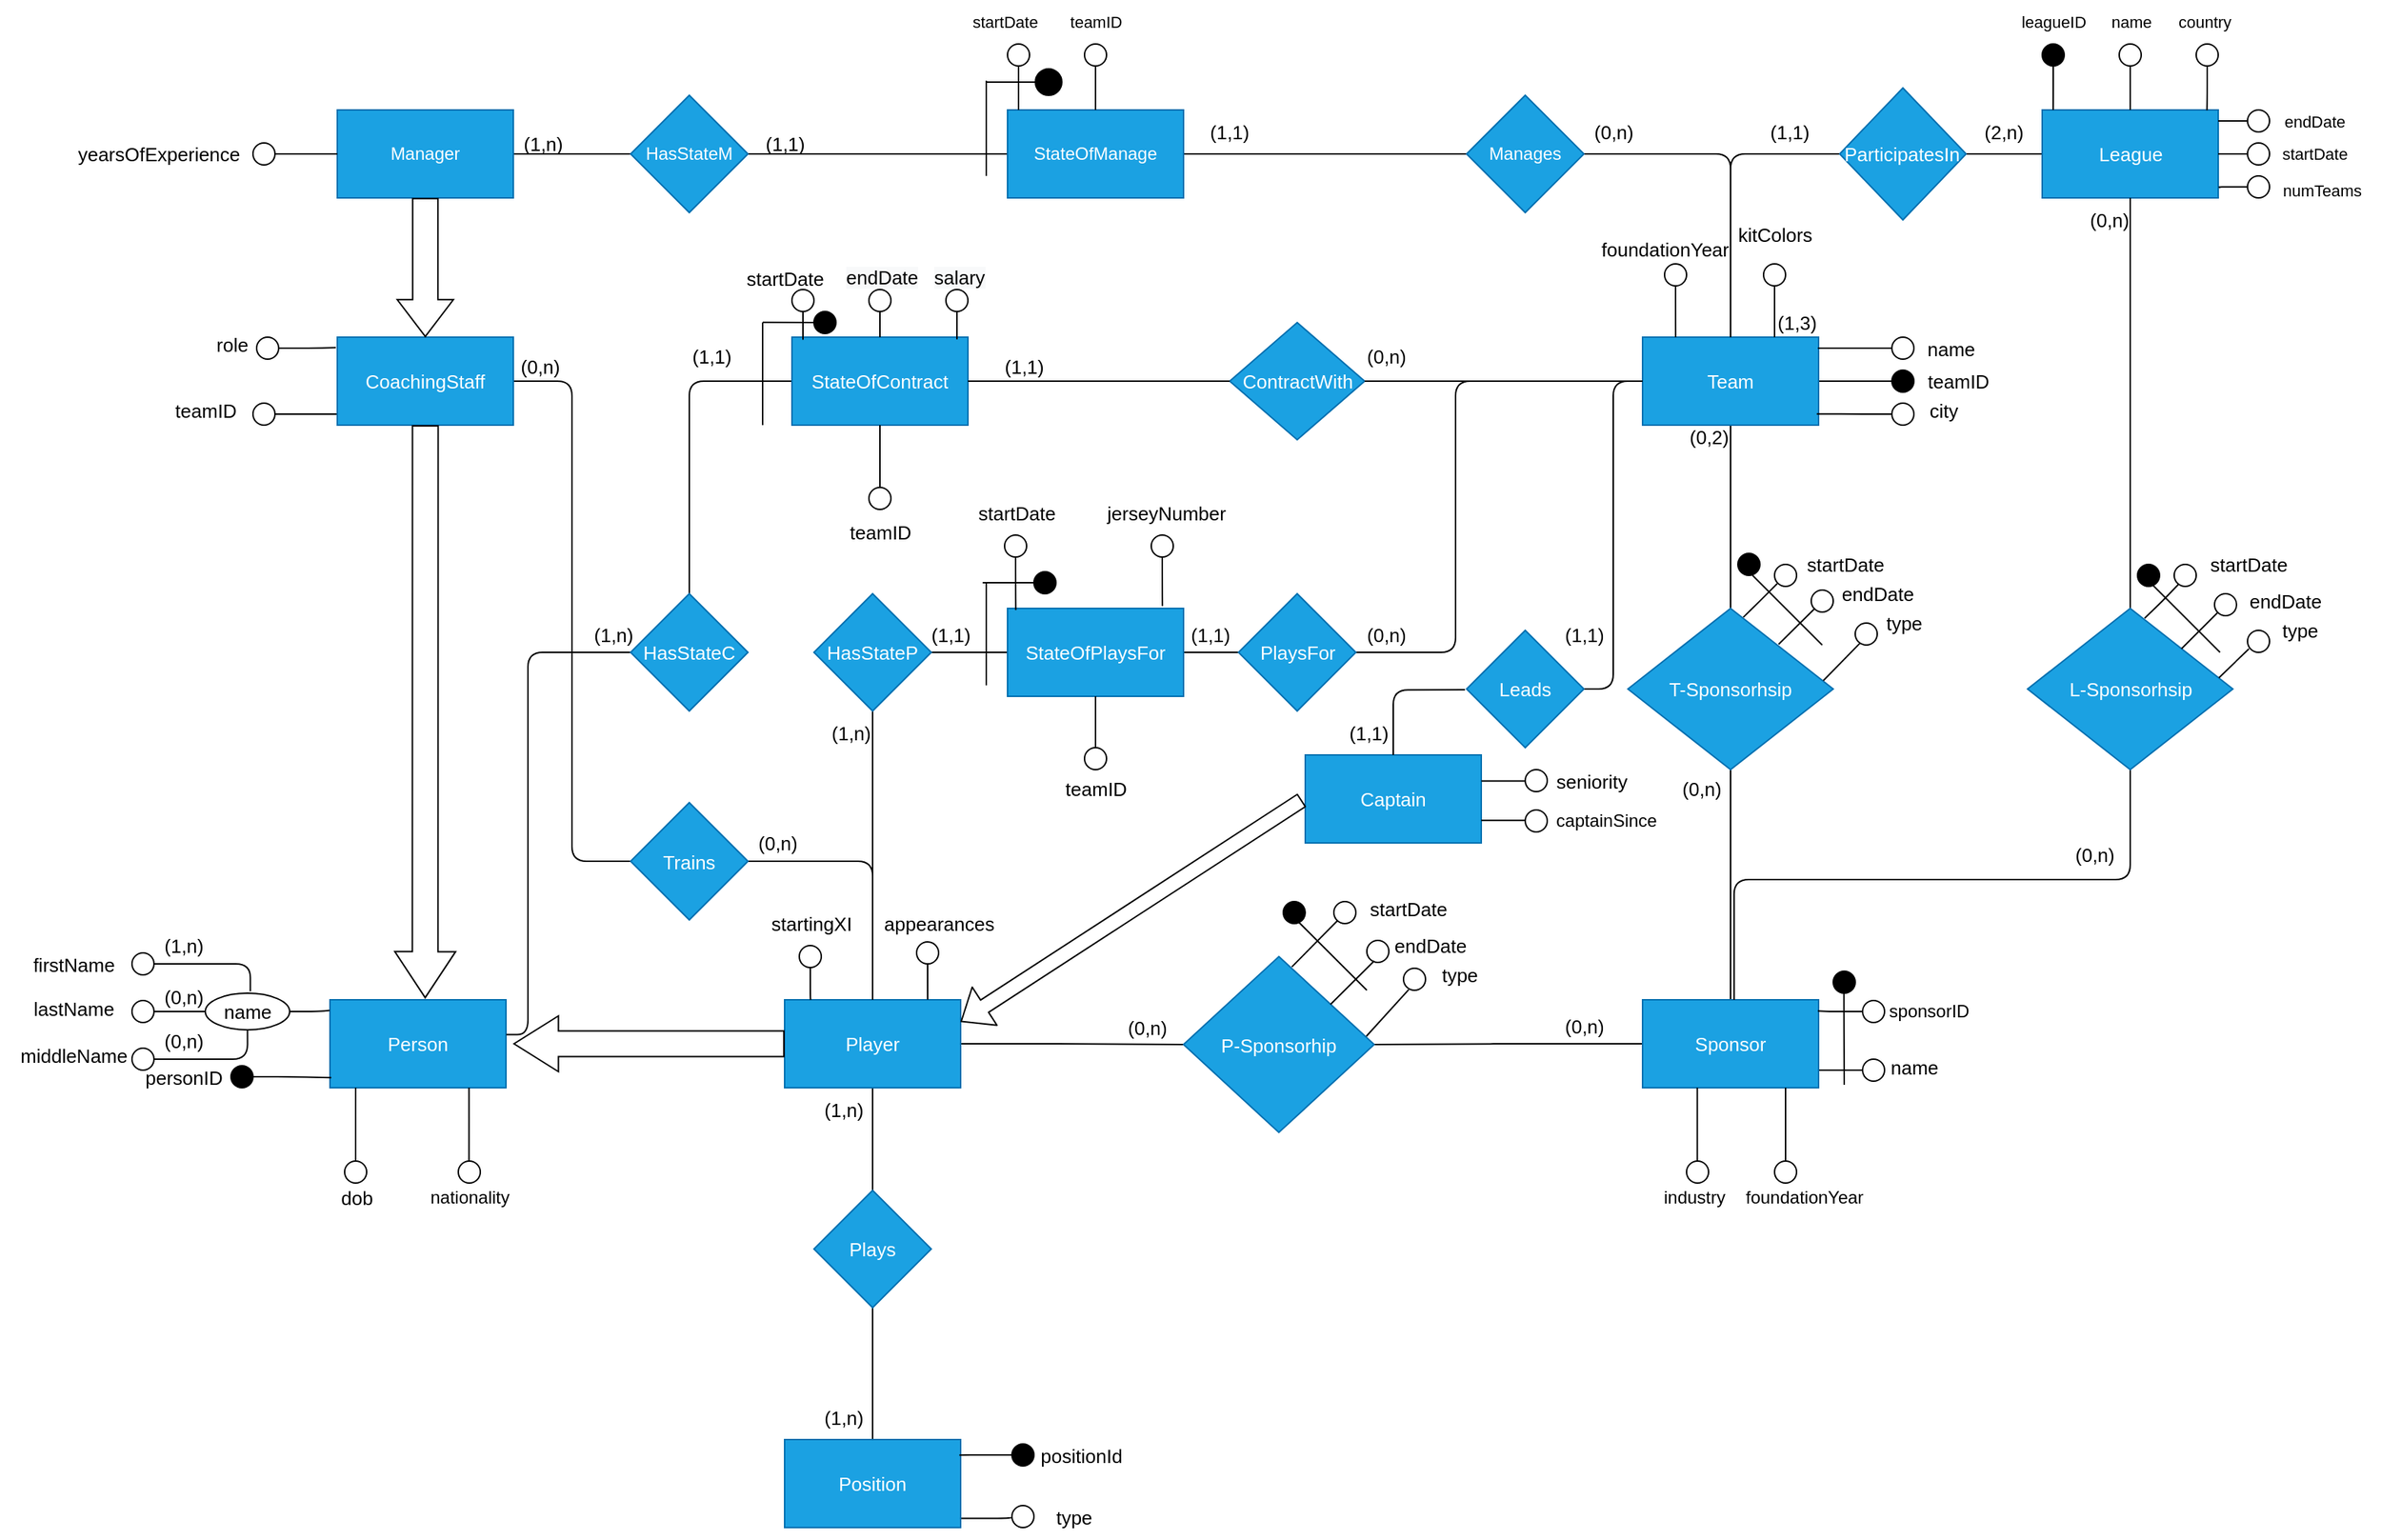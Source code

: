 <mxfile version="21.2.1" type="device">
  <diagram id="u6w0vgpRJaas2tgboFGm" name="Page-1">
    <mxGraphModel dx="448" dy="261" grid="1" gridSize="10" guides="1" tooltips="1" connect="1" arrows="1" fold="1" page="1" pageScale="1" pageWidth="1654" pageHeight="1169" math="0" shadow="0">
      <root>
        <mxCell id="0" />
        <mxCell id="1" parent="0" />
        <mxCell id="1nyOireFhNk5vsuvswtc-55" value="" style="edgeStyle=orthogonalEdgeStyle;shape=connector;rounded=1;orthogonalLoop=1;jettySize=auto;html=1;labelBackgroundColor=default;strokeColor=default;fontFamily=Helvetica;fontSize=11;fontColor=default;endArrow=none;endFill=0;fillColor=none;startArrow=none;" parent="1" source="gJ5ldzgGzaQahjb0mv15-4" target="1nyOireFhNk5vsuvswtc-54" edge="1">
          <mxGeometry relative="1" as="geometry" />
        </mxCell>
        <mxCell id="gJ5ldzgGzaQahjb0mv15-6" style="edgeStyle=orthogonalEdgeStyle;rounded=1;orthogonalLoop=1;jettySize=auto;html=1;entryX=0;entryY=0.5;entryDx=0;entryDy=0;endArrow=none;endFill=0;fillColor=none;" parent="1" source="1nyOireFhNk5vsuvswtc-1" target="gJ5ldzgGzaQahjb0mv15-3" edge="1">
          <mxGeometry relative="1" as="geometry" />
        </mxCell>
        <mxCell id="1nyOireFhNk5vsuvswtc-1" value="Manager" style="rounded=0;whiteSpace=wrap;html=1;fillColor=#1ba1e2;strokeColor=#006EAF;fontColor=#ffffff;" parent="1" vertex="1">
          <mxGeometry x="240" y="105" width="120" height="60" as="geometry" />
        </mxCell>
        <mxCell id="25Zu7PeEIxpEX03kHfXG-22" style="edgeStyle=orthogonalEdgeStyle;shape=connector;rounded=1;orthogonalLoop=1;jettySize=auto;html=1;entryX=0;entryY=0.5;entryDx=0;entryDy=0;labelBackgroundColor=default;strokeColor=default;fontFamily=Helvetica;fontSize=13;fontColor=default;endArrow=none;endFill=0;fillColor=none;" parent="1" source="1nyOireFhNk5vsuvswtc-3" target="1nyOireFhNk5vsuvswtc-176" edge="1">
          <mxGeometry relative="1" as="geometry" />
        </mxCell>
        <mxCell id="1nyOireFhNk5vsuvswtc-3" value="CoachingStaff" style="rounded=0;whiteSpace=wrap;html=1;fontSize=13;fillColor=#1ba1e2;strokeColor=#006EAF;fontColor=#ffffff;" parent="1" vertex="1">
          <mxGeometry x="240" y="260" width="120" height="60" as="geometry" />
        </mxCell>
        <mxCell id="1nyOireFhNk5vsuvswtc-4" value="" style="shape=flexArrow;endArrow=classic;html=1;rounded=0;fontSize=13;endWidth=22.917;endSize=10.117;width=17.5;exitX=0.5;exitY=1;exitDx=0;exitDy=0;entryX=0.541;entryY=-0.016;entryDx=0;entryDy=0;entryPerimeter=0;" parent="1" source="1nyOireFhNk5vsuvswtc-3" target="1nyOireFhNk5vsuvswtc-5" edge="1">
          <mxGeometry width="50" height="50" relative="1" as="geometry">
            <mxPoint x="299.46" y="485" as="sourcePoint" />
            <mxPoint x="299" y="665" as="targetPoint" />
          </mxGeometry>
        </mxCell>
        <mxCell id="1nyOireFhNk5vsuvswtc-5" value="Person" style="rounded=0;whiteSpace=wrap;html=1;fontSize=13;fillColor=#1ba1e2;strokeColor=#006EAF;fontColor=#ffffff;" parent="1" vertex="1">
          <mxGeometry x="235" y="712" width="120" height="60" as="geometry" />
        </mxCell>
        <mxCell id="1nyOireFhNk5vsuvswtc-52" style="edgeStyle=orthogonalEdgeStyle;shape=connector;rounded=1;orthogonalLoop=1;jettySize=auto;html=1;entryX=0;entryY=0.5;entryDx=0;entryDy=0;labelBackgroundColor=default;strokeColor=default;fontFamily=Helvetica;fontSize=11;fontColor=default;endArrow=none;endFill=0;fillColor=none;" parent="1" source="1nyOireFhNk5vsuvswtc-6" target="1nyOireFhNk5vsuvswtc-50" edge="1">
          <mxGeometry relative="1" as="geometry" />
        </mxCell>
        <mxCell id="1nyOireFhNk5vsuvswtc-59" value="" style="edgeStyle=orthogonalEdgeStyle;shape=connector;rounded=1;orthogonalLoop=1;jettySize=auto;html=1;labelBackgroundColor=default;strokeColor=default;fontFamily=Helvetica;fontSize=11;fontColor=default;endArrow=none;endFill=0;fillColor=none;" parent="1" source="1nyOireFhNk5vsuvswtc-6" target="1nyOireFhNk5vsuvswtc-58" edge="1">
          <mxGeometry relative="1" as="geometry" />
        </mxCell>
        <mxCell id="1nyOireFhNk5vsuvswtc-6" value="Player" style="rounded=0;whiteSpace=wrap;html=1;fontSize=13;fillColor=#1ba1e2;fontColor=#ffffff;strokeColor=#006EAF;" parent="1" vertex="1">
          <mxGeometry x="545" y="712" width="120" height="60" as="geometry" />
        </mxCell>
        <mxCell id="1nyOireFhNk5vsuvswtc-10" value="" style="shape=flexArrow;endArrow=classic;html=1;rounded=0;fontSize=13;endWidth=19.545;endSize=9.755;width=17.5;exitX=0;exitY=0.5;exitDx=0;exitDy=0;" parent="1" source="1nyOireFhNk5vsuvswtc-6" edge="1">
          <mxGeometry width="50" height="50" relative="1" as="geometry">
            <mxPoint x="435.46" y="712" as="sourcePoint" />
            <mxPoint x="360" y="742" as="targetPoint" />
          </mxGeometry>
        </mxCell>
        <mxCell id="1nyOireFhNk5vsuvswtc-43" style="edgeStyle=orthogonalEdgeStyle;shape=connector;rounded=1;orthogonalLoop=1;jettySize=auto;html=1;entryX=1.002;entryY=0.396;entryDx=0;entryDy=0;labelBackgroundColor=default;strokeColor=default;fontFamily=Helvetica;fontSize=11;fontColor=default;endArrow=none;endFill=0;fillColor=none;entryPerimeter=0;exitX=0;exitY=0.5;exitDx=0;exitDy=0;" parent="1" source="1nyOireFhNk5vsuvswtc-11" target="1nyOireFhNk5vsuvswtc-5" edge="1">
          <mxGeometry relative="1" as="geometry">
            <Array as="points">
              <mxPoint x="370" y="475" />
              <mxPoint x="370" y="736" />
            </Array>
          </mxGeometry>
        </mxCell>
        <mxCell id="cyQam68AUp5a6yiPko8j-16" style="edgeStyle=orthogonalEdgeStyle;shape=connector;rounded=1;orthogonalLoop=1;jettySize=auto;html=1;entryX=0;entryY=0.5;entryDx=0;entryDy=0;labelBackgroundColor=default;strokeColor=default;fontFamily=Helvetica;fontSize=13;fontColor=default;endArrow=none;endFill=0;fillColor=none;exitX=0.5;exitY=0;exitDx=0;exitDy=0;" parent="1" source="1nyOireFhNk5vsuvswtc-11" target="1nyOireFhNk5vsuvswtc-14" edge="1">
          <mxGeometry relative="1" as="geometry" />
        </mxCell>
        <mxCell id="1nyOireFhNk5vsuvswtc-11" value="HasStateC" style="rhombus;whiteSpace=wrap;html=1;fontSize=13;fillColor=#1ba1e2;fontColor=#ffffff;strokeColor=#006EAF;" parent="1" vertex="1">
          <mxGeometry x="440" y="435" width="80" height="80" as="geometry" />
        </mxCell>
        <mxCell id="1nyOireFhNk5vsuvswtc-14" value="StateOfContract" style="whiteSpace=wrap;html=1;fontSize=13;fillColor=#1ba1e2;fontColor=#ffffff;strokeColor=#006EAF;" parent="1" vertex="1">
          <mxGeometry x="550" y="260" width="120" height="60" as="geometry" />
        </mxCell>
        <mxCell id="1nyOireFhNk5vsuvswtc-19" value="" style="shape=flexArrow;endArrow=classic;html=1;rounded=0;fontSize=13;entryX=0.5;entryY=0;entryDx=0;entryDy=0;exitX=0.5;exitY=1;exitDx=0;exitDy=0;width=17.273;endSize=8.027;fillColor=none;" parent="1" source="1nyOireFhNk5vsuvswtc-1" target="1nyOireFhNk5vsuvswtc-3" edge="1">
          <mxGeometry width="50" height="50" relative="1" as="geometry">
            <mxPoint x="280" y="225" as="sourcePoint" />
            <mxPoint x="330" y="175" as="targetPoint" />
          </mxGeometry>
        </mxCell>
        <mxCell id="1nyOireFhNk5vsuvswtc-20" value="ContractWith" style="rhombus;whiteSpace=wrap;html=1;fontSize=13;fillColor=#1ba1e2;fontColor=#ffffff;strokeColor=#006EAF;" parent="1" vertex="1">
          <mxGeometry x="848.5" y="250" width="92" height="80" as="geometry" />
        </mxCell>
        <mxCell id="1nyOireFhNk5vsuvswtc-22" value="" style="endArrow=none;html=1;rounded=1;fillColor=none;exitX=1;exitY=0.5;exitDx=0;exitDy=0;entryX=0;entryY=0.5;entryDx=0;entryDy=0;" parent="1" source="1nyOireFhNk5vsuvswtc-14" target="1nyOireFhNk5vsuvswtc-20" edge="1">
          <mxGeometry width="50" height="50" relative="1" as="geometry">
            <mxPoint x="580" y="340" as="sourcePoint" />
            <mxPoint x="630" y="290" as="targetPoint" />
          </mxGeometry>
        </mxCell>
        <mxCell id="1nyOireFhNk5vsuvswtc-46" value="" style="edgeStyle=orthogonalEdgeStyle;shape=connector;rounded=1;orthogonalLoop=1;jettySize=auto;html=1;labelBackgroundColor=default;strokeColor=default;fontFamily=Helvetica;fontSize=11;fontColor=default;endArrow=none;endFill=0;fillColor=none;" parent="1" source="1nyOireFhNk5vsuvswtc-23" target="1nyOireFhNk5vsuvswtc-45" edge="1">
          <mxGeometry relative="1" as="geometry" />
        </mxCell>
        <mxCell id="1nyOireFhNk5vsuvswtc-153" style="edgeStyle=orthogonalEdgeStyle;shape=connector;rounded=1;orthogonalLoop=1;jettySize=auto;html=1;entryX=0;entryY=0.5;entryDx=0;entryDy=0;labelBackgroundColor=default;strokeColor=default;fontFamily=Helvetica;fontSize=13;fontColor=default;endArrow=none;endFill=0;fillColor=none;" parent="1" source="1nyOireFhNk5vsuvswtc-23" target="1nyOireFhNk5vsuvswtc-147" edge="1">
          <mxGeometry relative="1" as="geometry" />
        </mxCell>
        <mxCell id="1nyOireFhNk5vsuvswtc-23" value="Team" style="whiteSpace=wrap;html=1;fontSize=13;fillColor=#1ba1e2;strokeColor=#006EAF;fontColor=#ffffff;" parent="1" vertex="1">
          <mxGeometry x="1130" y="260" width="120" height="60" as="geometry" />
        </mxCell>
        <mxCell id="1nyOireFhNk5vsuvswtc-25" value="" style="endArrow=none;html=1;rounded=1;fillColor=none;entryX=0;entryY=0.5;entryDx=0;entryDy=0;exitX=1;exitY=0.5;exitDx=0;exitDy=0;" parent="1" source="1nyOireFhNk5vsuvswtc-20" target="1nyOireFhNk5vsuvswtc-23" edge="1">
          <mxGeometry width="50" height="50" relative="1" as="geometry">
            <mxPoint x="770" y="340" as="sourcePoint" />
            <mxPoint x="820" y="290" as="targetPoint" />
          </mxGeometry>
        </mxCell>
        <mxCell id="cyQam68AUp5a6yiPko8j-46" style="edgeStyle=orthogonalEdgeStyle;shape=connector;rounded=1;orthogonalLoop=1;jettySize=auto;html=1;entryX=0.5;entryY=0;entryDx=0;entryDy=0;labelBackgroundColor=default;strokeColor=default;fontFamily=Helvetica;fontSize=13;fontColor=default;endArrow=none;endFill=0;fillColor=none;" parent="1" source="1nyOireFhNk5vsuvswtc-37" target="1nyOireFhNk5vsuvswtc-6" edge="1">
          <mxGeometry relative="1" as="geometry" />
        </mxCell>
        <mxCell id="cyQam68AUp5a6yiPko8j-54" style="edgeStyle=orthogonalEdgeStyle;shape=connector;rounded=1;orthogonalLoop=1;jettySize=auto;html=1;entryX=0;entryY=0.5;entryDx=0;entryDy=0;labelBackgroundColor=default;strokeColor=default;fontFamily=Helvetica;fontSize=13;fontColor=default;endArrow=none;endFill=0;fillColor=none;" parent="1" source="1nyOireFhNk5vsuvswtc-37" target="cyQam68AUp5a6yiPko8j-47" edge="1">
          <mxGeometry relative="1" as="geometry" />
        </mxCell>
        <mxCell id="1nyOireFhNk5vsuvswtc-37" value="HasStateP" style="rhombus;whiteSpace=wrap;html=1;fontSize=13;fillColor=#1ba1e2;strokeColor=#006EAF;fontColor=#ffffff;rounded=0;" parent="1" vertex="1">
          <mxGeometry x="565" y="435" width="80" height="80" as="geometry" />
        </mxCell>
        <mxCell id="1nyOireFhNk5vsuvswtc-48" value="" style="edgeStyle=orthogonalEdgeStyle;shape=connector;rounded=1;orthogonalLoop=1;jettySize=auto;html=1;labelBackgroundColor=default;strokeColor=default;fontFamily=Helvetica;fontSize=11;fontColor=default;endArrow=none;endFill=0;fillColor=none;" parent="1" source="1nyOireFhNk5vsuvswtc-45" target="1nyOireFhNk5vsuvswtc-47" edge="1">
          <mxGeometry relative="1" as="geometry" />
        </mxCell>
        <mxCell id="1nyOireFhNk5vsuvswtc-45" value="T-Sponsorhsip" style="rhombus;whiteSpace=wrap;html=1;fontSize=13;fillColor=#1ba1e2;strokeColor=#006EAF;fontColor=#ffffff;" parent="1" vertex="1">
          <mxGeometry x="1120" y="445" width="140" height="110" as="geometry" />
        </mxCell>
        <mxCell id="1nyOireFhNk5vsuvswtc-51" value="" style="edgeStyle=orthogonalEdgeStyle;shape=connector;rounded=1;orthogonalLoop=1;jettySize=auto;html=1;labelBackgroundColor=default;strokeColor=default;fontFamily=Helvetica;fontSize=11;fontColor=default;endArrow=none;endFill=0;fillColor=none;" parent="1" source="1nyOireFhNk5vsuvswtc-47" target="1nyOireFhNk5vsuvswtc-50" edge="1">
          <mxGeometry relative="1" as="geometry" />
        </mxCell>
        <mxCell id="1nyOireFhNk5vsuvswtc-47" value="Sponsor" style="whiteSpace=wrap;html=1;fontSize=13;fillColor=#1ba1e2;strokeColor=#006EAF;fontColor=#ffffff;" parent="1" vertex="1">
          <mxGeometry x="1130" y="712" width="120" height="60" as="geometry" />
        </mxCell>
        <mxCell id="1nyOireFhNk5vsuvswtc-50" value="P-Sponsorhip" style="rhombus;whiteSpace=wrap;html=1;fontSize=13;fillColor=#1ba1e2;strokeColor=#006EAF;fontColor=#ffffff;" parent="1" vertex="1">
          <mxGeometry x="817" y="682.5" width="130" height="120" as="geometry" />
        </mxCell>
        <mxCell id="1nyOireFhNk5vsuvswtc-56" style="edgeStyle=orthogonalEdgeStyle;shape=connector;rounded=1;orthogonalLoop=1;jettySize=auto;html=1;entryX=0.5;entryY=0;entryDx=0;entryDy=0;labelBackgroundColor=default;strokeColor=default;fontFamily=Helvetica;fontSize=11;fontColor=default;endArrow=none;endFill=0;fillColor=none;" parent="1" source="1nyOireFhNk5vsuvswtc-54" target="1nyOireFhNk5vsuvswtc-23" edge="1">
          <mxGeometry relative="1" as="geometry" />
        </mxCell>
        <mxCell id="1nyOireFhNk5vsuvswtc-54" value="Manages" style="rhombus;whiteSpace=wrap;html=1;fillColor=#1ba1e2;strokeColor=#006EAF;fontColor=#ffffff;rounded=0;" parent="1" vertex="1">
          <mxGeometry x="1010" y="95" width="80" height="80" as="geometry" />
        </mxCell>
        <mxCell id="1nyOireFhNk5vsuvswtc-61" value="" style="edgeStyle=orthogonalEdgeStyle;shape=connector;rounded=1;orthogonalLoop=1;jettySize=auto;html=1;labelBackgroundColor=default;strokeColor=default;fontFamily=Helvetica;fontSize=11;fontColor=default;endArrow=none;endFill=0;fillColor=none;" parent="1" source="1nyOireFhNk5vsuvswtc-58" edge="1">
          <mxGeometry relative="1" as="geometry">
            <mxPoint x="605" y="1012" as="targetPoint" />
          </mxGeometry>
        </mxCell>
        <mxCell id="1nyOireFhNk5vsuvswtc-58" value="Plays" style="rhombus;whiteSpace=wrap;html=1;fontSize=13;fillColor=#1ba1e2;strokeColor=#006EAF;fontColor=#ffffff;rounded=0;" parent="1" vertex="1">
          <mxGeometry x="565" y="842" width="80" height="80" as="geometry" />
        </mxCell>
        <mxCell id="PQA37V6N7CLmbWVco3Oz-91" style="edgeStyle=orthogonalEdgeStyle;shape=connector;rounded=1;orthogonalLoop=1;jettySize=auto;html=1;entryX=0;entryY=0.5;entryDx=0;entryDy=0;labelBackgroundColor=default;strokeColor=default;fontFamily=Helvetica;fontSize=13;fontColor=default;endArrow=none;endFill=0;fillColor=none;exitX=1.001;exitY=0.895;exitDx=0;exitDy=0;exitPerimeter=0;" parent="1" source="1nyOireFhNk5vsuvswtc-60" target="PQA37V6N7CLmbWVco3Oz-90" edge="1">
          <mxGeometry relative="1" as="geometry" />
        </mxCell>
        <mxCell id="1nyOireFhNk5vsuvswtc-60" value="Position" style="whiteSpace=wrap;html=1;fontSize=13;fillColor=#1ba1e2;strokeColor=#006EAF;fontColor=#ffffff;rounded=0;" parent="1" vertex="1">
          <mxGeometry x="545" y="1012" width="120" height="60" as="geometry" />
        </mxCell>
        <mxCell id="1nyOireFhNk5vsuvswtc-125" style="edgeStyle=orthogonalEdgeStyle;shape=connector;rounded=1;orthogonalLoop=1;jettySize=auto;html=1;entryX=-0.002;entryY=0.12;entryDx=0;entryDy=0;entryPerimeter=0;labelBackgroundColor=default;strokeColor=default;fontFamily=Helvetica;fontSize=13;fontColor=default;endArrow=none;endFill=0;fillColor=none;" parent="1" source="1nyOireFhNk5vsuvswtc-86" target="1nyOireFhNk5vsuvswtc-5" edge="1">
          <mxGeometry relative="1" as="geometry" />
        </mxCell>
        <mxCell id="1nyOireFhNk5vsuvswtc-86" value="name" style="ellipse;whiteSpace=wrap;html=1;fontSize=13;rounded=0;" parent="1" vertex="1">
          <mxGeometry x="150" y="707.5" width="57.5" height="25" as="geometry" />
        </mxCell>
        <mxCell id="1nyOireFhNk5vsuvswtc-102" style="edgeStyle=orthogonalEdgeStyle;shape=connector;rounded=1;orthogonalLoop=1;jettySize=auto;html=1;entryX=0.534;entryY=-0.052;entryDx=0;entryDy=0;entryPerimeter=0;labelBackgroundColor=default;strokeColor=default;fontFamily=Helvetica;fontSize=13;fontColor=default;endArrow=none;endFill=0;fillColor=none;" parent="1" source="1nyOireFhNk5vsuvswtc-91" target="1nyOireFhNk5vsuvswtc-86" edge="1">
          <mxGeometry relative="1" as="geometry" />
        </mxCell>
        <mxCell id="1nyOireFhNk5vsuvswtc-91" value="" style="ellipse;whiteSpace=wrap;html=1;fontSize=13;rounded=0;" parent="1" vertex="1">
          <mxGeometry x="100" y="680" width="15" height="15" as="geometry" />
        </mxCell>
        <mxCell id="1nyOireFhNk5vsuvswtc-97" style="edgeStyle=orthogonalEdgeStyle;shape=connector;rounded=1;orthogonalLoop=1;jettySize=auto;html=1;labelBackgroundColor=default;strokeColor=default;fontFamily=Helvetica;fontSize=13;fontColor=default;endArrow=none;endFill=0;fillColor=none;" parent="1" source="1nyOireFhNk5vsuvswtc-96" target="1nyOireFhNk5vsuvswtc-86" edge="1">
          <mxGeometry relative="1" as="geometry" />
        </mxCell>
        <mxCell id="1nyOireFhNk5vsuvswtc-96" value="" style="ellipse;whiteSpace=wrap;html=1;fontSize=13;rounded=0;" parent="1" vertex="1">
          <mxGeometry x="100" y="712.5" width="15" height="15" as="geometry" />
        </mxCell>
        <mxCell id="1nyOireFhNk5vsuvswtc-101" style="edgeStyle=orthogonalEdgeStyle;shape=connector;rounded=1;orthogonalLoop=1;jettySize=auto;html=1;entryX=0.5;entryY=1;entryDx=0;entryDy=0;labelBackgroundColor=default;strokeColor=default;fontFamily=Helvetica;fontSize=13;fontColor=default;endArrow=none;endFill=0;fillColor=none;" parent="1" source="1nyOireFhNk5vsuvswtc-100" target="1nyOireFhNk5vsuvswtc-86" edge="1">
          <mxGeometry relative="1" as="geometry" />
        </mxCell>
        <mxCell id="1nyOireFhNk5vsuvswtc-100" value="" style="ellipse;whiteSpace=wrap;html=1;fontSize=13;rounded=0;" parent="1" vertex="1">
          <mxGeometry x="100" y="745" width="15" height="15" as="geometry" />
        </mxCell>
        <mxCell id="1nyOireFhNk5vsuvswtc-104" value="(0,n)" style="text;html=1;align=center;verticalAlign=middle;resizable=0;points=[];autosize=1;strokeColor=none;fillColor=none;fontSize=13;fontFamily=Helvetica;fontColor=default;" parent="1" vertex="1">
          <mxGeometry x="110" y="725" width="50" height="30" as="geometry" />
        </mxCell>
        <mxCell id="1nyOireFhNk5vsuvswtc-105" value="(0,n)" style="text;html=1;align=center;verticalAlign=middle;resizable=0;points=[];autosize=1;strokeColor=none;fillColor=none;fontSize=13;fontFamily=Helvetica;fontColor=default;" parent="1" vertex="1">
          <mxGeometry x="110" y="695" width="50" height="30" as="geometry" />
        </mxCell>
        <mxCell id="1nyOireFhNk5vsuvswtc-107" value="(1,n)" style="text;html=1;align=center;verticalAlign=middle;resizable=0;points=[];autosize=1;strokeColor=none;fillColor=none;fontSize=13;fontFamily=Helvetica;fontColor=default;" parent="1" vertex="1">
          <mxGeometry x="110" y="660" width="50" height="30" as="geometry" />
        </mxCell>
        <mxCell id="1nyOireFhNk5vsuvswtc-108" value="firstName" style="text;html=1;align=center;verticalAlign=middle;resizable=0;points=[];autosize=1;strokeColor=none;fillColor=none;fontSize=13;fontFamily=Helvetica;fontColor=default;" parent="1" vertex="1">
          <mxGeometry x="20" y="672.5" width="80" height="30" as="geometry" />
        </mxCell>
        <mxCell id="1nyOireFhNk5vsuvswtc-109" value="middleName" style="text;html=1;align=center;verticalAlign=middle;resizable=0;points=[];autosize=1;strokeColor=none;fillColor=none;fontSize=13;fontFamily=Helvetica;fontColor=default;" parent="1" vertex="1">
          <mxGeometry x="10" y="735" width="100" height="30" as="geometry" />
        </mxCell>
        <mxCell id="1nyOireFhNk5vsuvswtc-110" value="lastName" style="text;html=1;align=center;verticalAlign=middle;resizable=0;points=[];autosize=1;strokeColor=none;fillColor=none;fontSize=13;fontFamily=Helvetica;fontColor=default;" parent="1" vertex="1">
          <mxGeometry x="20" y="702.5" width="80" height="30" as="geometry" />
        </mxCell>
        <mxCell id="1nyOireFhNk5vsuvswtc-116" style="edgeStyle=orthogonalEdgeStyle;shape=connector;rounded=1;orthogonalLoop=1;jettySize=auto;html=1;entryX=0.146;entryY=1;entryDx=0;entryDy=0;entryPerimeter=0;labelBackgroundColor=default;strokeColor=default;fontFamily=Helvetica;fontSize=13;fontColor=default;endArrow=none;endFill=0;fillColor=none;" parent="1" source="1nyOireFhNk5vsuvswtc-115" target="1nyOireFhNk5vsuvswtc-5" edge="1">
          <mxGeometry relative="1" as="geometry">
            <Array as="points">
              <mxPoint x="253" y="782" />
              <mxPoint x="253" y="782" />
            </Array>
          </mxGeometry>
        </mxCell>
        <mxCell id="1nyOireFhNk5vsuvswtc-115" value="" style="ellipse;whiteSpace=wrap;html=1;fontSize=13;rounded=0;" parent="1" vertex="1">
          <mxGeometry x="245" y="822" width="15" height="15" as="geometry" />
        </mxCell>
        <mxCell id="1nyOireFhNk5vsuvswtc-120" value="personID" style="text;html=1;align=center;verticalAlign=middle;resizable=0;points=[];autosize=1;strokeColor=none;fillColor=none;fontSize=13;fontFamily=Helvetica;fontColor=default;" parent="1" vertex="1">
          <mxGeometry x="95" y="749.5" width="80" height="30" as="geometry" />
        </mxCell>
        <mxCell id="1nyOireFhNk5vsuvswtc-124" value="dob" style="text;html=1;align=center;verticalAlign=middle;resizable=0;points=[];autosize=1;strokeColor=none;fillColor=none;fontSize=13;fontFamily=Helvetica;fontColor=default;" parent="1" vertex="1">
          <mxGeometry x="227.5" y="832" width="50" height="30" as="geometry" />
        </mxCell>
        <mxCell id="1nyOireFhNk5vsuvswtc-128" style="edgeStyle=orthogonalEdgeStyle;shape=connector;rounded=1;orthogonalLoop=1;jettySize=auto;html=1;entryX=0.007;entryY=0.886;entryDx=0;entryDy=0;entryPerimeter=0;labelBackgroundColor=default;strokeColor=default;fontFamily=Helvetica;fontSize=13;fontColor=default;endArrow=none;endFill=0;fillColor=none;" parent="1" source="1nyOireFhNk5vsuvswtc-127" target="1nyOireFhNk5vsuvswtc-5" edge="1">
          <mxGeometry relative="1" as="geometry" />
        </mxCell>
        <mxCell id="1nyOireFhNk5vsuvswtc-127" value="" style="ellipse;whiteSpace=wrap;html=1;fontSize=13;rounded=0;fillColor=#000000;" parent="1" vertex="1">
          <mxGeometry x="167.5" y="757" width="15" height="15" as="geometry" />
        </mxCell>
        <mxCell id="25Zu7PeEIxpEX03kHfXG-13" style="edgeStyle=orthogonalEdgeStyle;shape=connector;rounded=1;orthogonalLoop=1;jettySize=auto;html=1;entryX=-0.008;entryY=0.119;entryDx=0;entryDy=0;entryPerimeter=0;labelBackgroundColor=default;strokeColor=default;fontFamily=Helvetica;fontSize=13;fontColor=default;endArrow=none;endFill=0;fillColor=none;" parent="1" source="1nyOireFhNk5vsuvswtc-131" target="1nyOireFhNk5vsuvswtc-3" edge="1">
          <mxGeometry relative="1" as="geometry" />
        </mxCell>
        <mxCell id="1nyOireFhNk5vsuvswtc-131" value="" style="ellipse;whiteSpace=wrap;html=1;fontSize=13;rounded=0;" parent="1" vertex="1">
          <mxGeometry x="185" y="260" width="15" height="15" as="geometry" />
        </mxCell>
        <mxCell id="1nyOireFhNk5vsuvswtc-133" value="role" style="text;html=1;align=center;verticalAlign=middle;resizable=0;points=[];autosize=1;strokeColor=none;fillColor=none;fontSize=13;fontFamily=Helvetica;fontColor=default;" parent="1" vertex="1">
          <mxGeometry x="142.5" y="250" width="50" height="30" as="geometry" />
        </mxCell>
        <mxCell id="1nyOireFhNk5vsuvswtc-142" value="(1,n)" style="text;html=1;align=center;verticalAlign=middle;resizable=0;points=[];autosize=1;strokeColor=none;fillColor=none;fontSize=13;fontFamily=Helvetica;fontColor=default;" parent="1" vertex="1">
          <mxGeometry x="560" y="772" width="50" height="30" as="geometry" />
        </mxCell>
        <mxCell id="1nyOireFhNk5vsuvswtc-143" value="(1,n)" style="text;html=1;align=center;verticalAlign=middle;resizable=0;points=[];autosize=1;strokeColor=none;fillColor=none;fontSize=13;fontFamily=Helvetica;fontColor=default;" parent="1" vertex="1">
          <mxGeometry x="560" y="982" width="50" height="30" as="geometry" />
        </mxCell>
        <mxCell id="1nyOireFhNk5vsuvswtc-155" style="edgeStyle=orthogonalEdgeStyle;shape=connector;rounded=1;orthogonalLoop=1;jettySize=auto;html=1;entryX=0.996;entryY=0.126;entryDx=0;entryDy=0;entryPerimeter=0;labelBackgroundColor=default;strokeColor=default;fontFamily=Helvetica;fontSize=13;fontColor=default;endArrow=none;endFill=0;fillColor=none;" parent="1" source="1nyOireFhNk5vsuvswtc-146" target="1nyOireFhNk5vsuvswtc-23" edge="1">
          <mxGeometry relative="1" as="geometry" />
        </mxCell>
        <mxCell id="1nyOireFhNk5vsuvswtc-146" value="" style="ellipse;whiteSpace=wrap;html=1;fontSize=13;rounded=0;fillColor=none;" parent="1" vertex="1">
          <mxGeometry x="1300" y="260" width="15" height="15" as="geometry" />
        </mxCell>
        <mxCell id="1nyOireFhNk5vsuvswtc-147" value="" style="ellipse;whiteSpace=wrap;html=1;fontSize=13;rounded=0;fillColor=#000000;" parent="1" vertex="1">
          <mxGeometry x="1300" y="282.5" width="15" height="15" as="geometry" />
        </mxCell>
        <mxCell id="1nyOireFhNk5vsuvswtc-156" style="edgeStyle=orthogonalEdgeStyle;shape=connector;rounded=1;orthogonalLoop=1;jettySize=auto;html=1;entryX=0.99;entryY=0.872;entryDx=0;entryDy=0;entryPerimeter=0;labelBackgroundColor=default;strokeColor=default;fontFamily=Helvetica;fontSize=13;fontColor=default;endArrow=none;endFill=0;fillColor=none;" parent="1" source="1nyOireFhNk5vsuvswtc-148" target="1nyOireFhNk5vsuvswtc-23" edge="1">
          <mxGeometry relative="1" as="geometry" />
        </mxCell>
        <mxCell id="1nyOireFhNk5vsuvswtc-148" value="" style="ellipse;whiteSpace=wrap;html=1;fontSize=13;rounded=0;" parent="1" vertex="1">
          <mxGeometry x="1300" y="305" width="15" height="15" as="geometry" />
        </mxCell>
        <mxCell id="1nyOireFhNk5vsuvswtc-157" value="name" style="text;html=1;align=center;verticalAlign=middle;resizable=0;points=[];autosize=1;strokeColor=none;fillColor=none;fontSize=13;fontFamily=Helvetica;fontColor=default;" parent="1" vertex="1">
          <mxGeometry x="1310" y="252.5" width="60" height="30" as="geometry" />
        </mxCell>
        <mxCell id="1nyOireFhNk5vsuvswtc-160" value="teamID" style="text;html=1;align=center;verticalAlign=middle;resizable=0;points=[];autosize=1;strokeColor=none;fillColor=none;fontSize=13;fontFamily=Helvetica;fontColor=default;" parent="1" vertex="1">
          <mxGeometry x="1310" y="275" width="70" height="30" as="geometry" />
        </mxCell>
        <mxCell id="1nyOireFhNk5vsuvswtc-161" value="city" style="text;html=1;align=center;verticalAlign=middle;resizable=0;points=[];autosize=1;strokeColor=none;fillColor=none;fontSize=13;fontFamily=Helvetica;fontColor=default;" parent="1" vertex="1">
          <mxGeometry x="1315" y="295" width="40" height="30" as="geometry" />
        </mxCell>
        <mxCell id="1nyOireFhNk5vsuvswtc-165" style="edgeStyle=orthogonalEdgeStyle;shape=connector;rounded=1;orthogonalLoop=1;jettySize=auto;html=1;entryX=0.996;entryY=0.128;entryDx=0;entryDy=0;entryPerimeter=0;labelBackgroundColor=default;strokeColor=default;fontFamily=Helvetica;fontSize=13;fontColor=default;endArrow=none;endFill=0;fillColor=none;" parent="1" source="1nyOireFhNk5vsuvswtc-162" target="1nyOireFhNk5vsuvswtc-47" edge="1">
          <mxGeometry relative="1" as="geometry" />
        </mxCell>
        <mxCell id="1nyOireFhNk5vsuvswtc-162" value="" style="ellipse;whiteSpace=wrap;html=1;fontSize=13;rounded=0;fillColor=none;" parent="1" vertex="1">
          <mxGeometry x="1280" y="712.5" width="15" height="15" as="geometry" />
        </mxCell>
        <mxCell id="1nyOireFhNk5vsuvswtc-170" value="(1,3)" style="text;html=1;align=center;verticalAlign=middle;resizable=0;points=[];autosize=1;strokeColor=none;fillColor=none;fontSize=13;fontFamily=Helvetica;fontColor=default;" parent="1" vertex="1">
          <mxGeometry x="1210" y="235" width="50" height="30" as="geometry" />
        </mxCell>
        <mxCell id="1nyOireFhNk5vsuvswtc-171" value="name" style="text;html=1;align=center;verticalAlign=middle;resizable=0;points=[];autosize=1;strokeColor=none;fillColor=none;fontSize=13;fontFamily=Helvetica;fontColor=default;" parent="1" vertex="1">
          <mxGeometry x="1285" y="742.5" width="60" height="30" as="geometry" />
        </mxCell>
        <mxCell id="1nyOireFhNk5vsuvswtc-172" value="(0,n)" style="text;html=1;align=center;verticalAlign=middle;resizable=0;points=[];autosize=1;strokeColor=none;fillColor=none;fontSize=13;fontFamily=Helvetica;fontColor=default;" parent="1" vertex="1">
          <mxGeometry x="767" y="716" width="50" height="30" as="geometry" />
        </mxCell>
        <mxCell id="1nyOireFhNk5vsuvswtc-173" value="(0,n)" style="text;html=1;align=center;verticalAlign=middle;resizable=0;points=[];autosize=1;strokeColor=none;fillColor=none;fontSize=13;fontFamily=Helvetica;fontColor=default;" parent="1" vertex="1">
          <mxGeometry x="1065" y="715" width="50" height="30" as="geometry" />
        </mxCell>
        <mxCell id="1nyOireFhNk5vsuvswtc-174" value="(1,1)" style="text;html=1;align=center;verticalAlign=middle;resizable=0;points=[];autosize=1;strokeColor=none;fillColor=none;fontSize=13;fontFamily=Helvetica;fontColor=default;" parent="1" vertex="1">
          <mxGeometry x="470" y="257.5" width="50" height="30" as="geometry" />
        </mxCell>
        <mxCell id="25Zu7PeEIxpEX03kHfXG-18" style="edgeStyle=orthogonalEdgeStyle;shape=connector;rounded=1;orthogonalLoop=1;jettySize=auto;html=1;entryX=0.5;entryY=0;entryDx=0;entryDy=0;labelBackgroundColor=default;strokeColor=default;fontFamily=Helvetica;fontSize=13;fontColor=default;endArrow=none;endFill=0;fillColor=none;" parent="1" source="1nyOireFhNk5vsuvswtc-176" target="1nyOireFhNk5vsuvswtc-6" edge="1">
          <mxGeometry relative="1" as="geometry">
            <Array as="points">
              <mxPoint x="604.5" y="618" />
            </Array>
          </mxGeometry>
        </mxCell>
        <mxCell id="1nyOireFhNk5vsuvswtc-176" value="Trains" style="rhombus;whiteSpace=wrap;html=1;fontSize=13;fillColor=#1ba1e2;strokeColor=#006EAF;fontColor=#ffffff;rounded=0;" parent="1" vertex="1">
          <mxGeometry x="440" y="577.5" width="80" height="80" as="geometry" />
        </mxCell>
        <mxCell id="1nyOireFhNk5vsuvswtc-181" value="" style="ellipse;whiteSpace=wrap;html=1;fontSize=13;rounded=0;" parent="1" vertex="1">
          <mxGeometry x="1220" y="415" width="15" height="15" as="geometry" />
        </mxCell>
        <mxCell id="1nyOireFhNk5vsuvswtc-201" value="(1,n)" style="text;html=1;align=center;verticalAlign=middle;resizable=0;points=[];autosize=1;strokeColor=none;fillColor=none;fontSize=13;fontFamily=Helvetica;fontColor=default;" parent="1" vertex="1">
          <mxGeometry x="565" y="515" width="50" height="30" as="geometry" />
        </mxCell>
        <mxCell id="1nyOireFhNk5vsuvswtc-202" value="(0,n)" style="text;html=1;align=center;verticalAlign=middle;resizable=0;points=[];autosize=1;strokeColor=none;fillColor=none;fontSize=13;fontFamily=Helvetica;fontColor=default;" parent="1" vertex="1">
          <mxGeometry x="930" y="447.5" width="50" height="30" as="geometry" />
        </mxCell>
        <mxCell id="1nyOireFhNk5vsuvswtc-203" value="(0,n)" style="text;html=1;align=center;verticalAlign=middle;resizable=0;points=[];autosize=1;strokeColor=none;fillColor=none;fontSize=13;fontFamily=Helvetica;fontColor=default;" parent="1" vertex="1">
          <mxGeometry x="352.5" y="265" width="50" height="30" as="geometry" />
        </mxCell>
        <mxCell id="1nyOireFhNk5vsuvswtc-204" value="(0,n)" style="text;html=1;align=center;verticalAlign=middle;resizable=0;points=[];autosize=1;strokeColor=none;fillColor=none;fontSize=13;fontFamily=Helvetica;fontColor=default;" parent="1" vertex="1">
          <mxGeometry x="515" y="590" width="50" height="30" as="geometry" />
        </mxCell>
        <mxCell id="1nyOireFhNk5vsuvswtc-205" value="(1,1)" style="text;html=1;align=center;verticalAlign=middle;resizable=0;points=[];autosize=1;strokeColor=none;fillColor=none;fontSize=13;fontFamily=Helvetica;fontColor=default;" parent="1" vertex="1">
          <mxGeometry x="682.5" y="265" width="50" height="30" as="geometry" />
        </mxCell>
        <mxCell id="1nyOireFhNk5vsuvswtc-206" value="(0,n)" style="text;html=1;align=center;verticalAlign=middle;resizable=0;points=[];autosize=1;strokeColor=none;fillColor=none;fontSize=13;fontFamily=Helvetica;fontColor=default;" parent="1" vertex="1">
          <mxGeometry x="930" y="257.5" width="50" height="30" as="geometry" />
        </mxCell>
        <mxCell id="1nyOireFhNk5vsuvswtc-209" value="type" style="text;html=1;align=center;verticalAlign=middle;resizable=0;points=[];autosize=1;strokeColor=none;fillColor=none;fontSize=13;fontFamily=Helvetica;fontColor=default;" parent="1" vertex="1">
          <mxGeometry x="1282.5" y="440" width="50" height="30" as="geometry" />
        </mxCell>
        <mxCell id="1nyOireFhNk5vsuvswtc-213" value="(0,n)" style="text;html=1;align=center;verticalAlign=middle;resizable=0;points=[];autosize=1;strokeColor=none;fillColor=none;fontSize=13;fontFamily=Helvetica;fontColor=default;" parent="1" vertex="1">
          <mxGeometry x="1145" y="552.5" width="50" height="30" as="geometry" />
        </mxCell>
        <mxCell id="1nyOireFhNk5vsuvswtc-214" value="(0,2)" style="text;html=1;align=center;verticalAlign=middle;resizable=0;points=[];autosize=1;strokeColor=none;fillColor=none;fontSize=13;fontFamily=Helvetica;fontColor=default;" parent="1" vertex="1">
          <mxGeometry x="1150" y="312.5" width="50" height="30" as="geometry" />
        </mxCell>
        <mxCell id="1nyOireFhNk5vsuvswtc-220" value="(1,n)" style="text;html=1;align=center;verticalAlign=middle;resizable=0;points=[];autosize=1;strokeColor=none;fillColor=none;fontSize=13;fontFamily=Helvetica;fontColor=default;" parent="1" vertex="1">
          <mxGeometry x="402.5" y="447.5" width="50" height="30" as="geometry" />
        </mxCell>
        <mxCell id="PQA37V6N7CLmbWVco3Oz-9" style="edgeStyle=orthogonalEdgeStyle;rounded=1;orthogonalLoop=1;jettySize=auto;html=1;entryX=0.75;entryY=0;entryDx=0;entryDy=0;endArrow=none;fontSize=13;endFill=0;fillColor=none;" parent="1" source="PQA37V6N7CLmbWVco3Oz-6" target="1nyOireFhNk5vsuvswtc-23" edge="1">
          <mxGeometry relative="1" as="geometry" />
        </mxCell>
        <mxCell id="PQA37V6N7CLmbWVco3Oz-6" value="" style="ellipse;whiteSpace=wrap;html=1;fontSize=13;rounded=0;fillColor=none;" parent="1" vertex="1">
          <mxGeometry x="1212.5" y="210" width="15" height="15" as="geometry" />
        </mxCell>
        <mxCell id="PQA37V6N7CLmbWVco3Oz-8" value="kitColors" style="text;html=1;align=center;verticalAlign=middle;resizable=0;points=[];autosize=1;strokeColor=none;fillColor=none;fontSize=13;fontFamily=Helvetica;fontColor=default;" parent="1" vertex="1">
          <mxGeometry x="1185" y="175" width="70" height="30" as="geometry" />
        </mxCell>
        <mxCell id="PQA37V6N7CLmbWVco3Oz-20" value="" style="endArrow=none;html=1;rounded=1;labelBackgroundColor=default;strokeColor=default;fontFamily=Helvetica;fontSize=13;fontColor=default;fillColor=none;shape=connector;entryX=0.119;entryY=0.875;entryDx=0;entryDy=0;entryPerimeter=0;exitX=0.562;exitY=0.055;exitDx=0;exitDy=0;exitPerimeter=0;" parent="1" source="1nyOireFhNk5vsuvswtc-45" target="1nyOireFhNk5vsuvswtc-181" edge="1">
          <mxGeometry width="50" height="50" relative="1" as="geometry">
            <mxPoint x="1200" y="450" as="sourcePoint" />
            <mxPoint x="1220" y="430" as="targetPoint" />
            <Array as="points">
              <mxPoint x="1210" y="440" />
            </Array>
          </mxGeometry>
        </mxCell>
        <mxCell id="PQA37V6N7CLmbWVco3Oz-21" value="" style="ellipse;whiteSpace=wrap;html=1;fontSize=13;rounded=0;" parent="1" vertex="1">
          <mxGeometry x="1245" y="432.5" width="15" height="15" as="geometry" />
        </mxCell>
        <mxCell id="PQA37V6N7CLmbWVco3Oz-22" value="" style="endArrow=none;html=1;rounded=1;labelBackgroundColor=default;strokeColor=default;fontFamily=Helvetica;fontSize=13;fontColor=default;fillColor=none;shape=connector;exitX=0.734;exitY=0.223;exitDx=0;exitDy=0;exitPerimeter=0;" parent="1" source="1nyOireFhNk5vsuvswtc-45" edge="1">
          <mxGeometry width="50" height="50" relative="1" as="geometry">
            <mxPoint x="1207.5" y="485" as="sourcePoint" />
            <mxPoint x="1247.5" y="445" as="targetPoint" />
          </mxGeometry>
        </mxCell>
        <mxCell id="PQA37V6N7CLmbWVco3Oz-23" value="startDate" style="text;html=1;align=center;verticalAlign=middle;resizable=0;points=[];autosize=1;strokeColor=none;fillColor=none;fontSize=13;fontFamily=Helvetica;fontColor=default;" parent="1" vertex="1">
          <mxGeometry x="1227.5" y="400" width="80" height="30" as="geometry" />
        </mxCell>
        <mxCell id="PQA37V6N7CLmbWVco3Oz-25" value="" style="ellipse;whiteSpace=wrap;html=1;fontSize=13;rounded=0;" parent="1" vertex="1">
          <mxGeometry x="1275" y="455" width="15" height="15" as="geometry" />
        </mxCell>
        <mxCell id="PQA37V6N7CLmbWVco3Oz-26" value="" style="endArrow=none;html=1;rounded=1;labelBackgroundColor=default;strokeColor=default;fontFamily=Helvetica;fontSize=13;fontColor=default;fillColor=none;shape=connector;entryX=0.212;entryY=0.921;entryDx=0;entryDy=0;entryPerimeter=0;exitX=0.952;exitY=0.448;exitDx=0;exitDy=0;exitPerimeter=0;" parent="1" source="1nyOireFhNk5vsuvswtc-45" target="PQA37V6N7CLmbWVco3Oz-25" edge="1">
          <mxGeometry width="50" height="50" relative="1" as="geometry">
            <mxPoint x="1227.5" y="520" as="sourcePoint" />
            <mxPoint x="1277.5" y="470" as="targetPoint" />
          </mxGeometry>
        </mxCell>
        <mxCell id="PQA37V6N7CLmbWVco3Oz-27" value="endDate" style="text;html=1;align=center;verticalAlign=middle;resizable=0;points=[];autosize=1;strokeColor=none;fillColor=none;fontSize=13;fontFamily=Helvetica;fontColor=default;" parent="1" vertex="1">
          <mxGeometry x="1255" y="420" width="70" height="30" as="geometry" />
        </mxCell>
        <mxCell id="PQA37V6N7CLmbWVco3Oz-29" value="" style="ellipse;whiteSpace=wrap;html=1;fontSize=13;rounded=0;" parent="1" vertex="1">
          <mxGeometry x="919.5" y="645" width="15" height="15" as="geometry" />
        </mxCell>
        <mxCell id="PQA37V6N7CLmbWVco3Oz-30" value="type" style="text;html=1;align=center;verticalAlign=middle;resizable=0;points=[];autosize=1;strokeColor=none;fillColor=none;fontSize=13;fontFamily=Helvetica;fontColor=default;" parent="1" vertex="1">
          <mxGeometry x="980" y="680" width="50" height="30" as="geometry" />
        </mxCell>
        <mxCell id="PQA37V6N7CLmbWVco3Oz-31" value="" style="ellipse;whiteSpace=wrap;html=1;fontSize=13;rounded=0;" parent="1" vertex="1">
          <mxGeometry x="942" y="671.5" width="15" height="15" as="geometry" />
        </mxCell>
        <mxCell id="PQA37V6N7CLmbWVco3Oz-33" value="startDate" style="text;html=1;align=center;verticalAlign=middle;resizable=0;points=[];autosize=1;strokeColor=none;fillColor=none;fontSize=13;fontFamily=Helvetica;fontColor=default;" parent="1" vertex="1">
          <mxGeometry x="930" y="635" width="80" height="30" as="geometry" />
        </mxCell>
        <mxCell id="PQA37V6N7CLmbWVco3Oz-34" value="" style="ellipse;whiteSpace=wrap;html=1;fontSize=13;rounded=0;" parent="1" vertex="1">
          <mxGeometry x="967" y="690.5" width="15" height="15" as="geometry" />
        </mxCell>
        <mxCell id="PQA37V6N7CLmbWVco3Oz-37" value="" style="endArrow=none;html=1;rounded=1;labelBackgroundColor=default;strokeColor=default;fontFamily=Helvetica;fontSize=13;fontColor=default;fillColor=none;shape=connector;exitX=0.771;exitY=0.272;exitDx=0;exitDy=0;exitPerimeter=0;" parent="1" source="1nyOireFhNk5vsuvswtc-50" edge="1">
          <mxGeometry width="50" height="50" relative="1" as="geometry">
            <mxPoint x="897" y="735.5" as="sourcePoint" />
            <mxPoint x="947" y="685.5" as="targetPoint" />
          </mxGeometry>
        </mxCell>
        <mxCell id="PQA37V6N7CLmbWVco3Oz-38" value="" style="endArrow=none;html=1;rounded=1;labelBackgroundColor=default;strokeColor=default;fontFamily=Helvetica;fontSize=13;fontColor=default;fillColor=none;shape=connector;entryX=0.236;entryY=0.97;entryDx=0;entryDy=0;entryPerimeter=0;exitX=0.959;exitY=0.453;exitDx=0;exitDy=0;exitPerimeter=0;" parent="1" source="1nyOireFhNk5vsuvswtc-50" target="PQA37V6N7CLmbWVco3Oz-34" edge="1">
          <mxGeometry width="50" height="50" relative="1" as="geometry">
            <mxPoint x="932" y="752.5" as="sourcePoint" />
            <mxPoint x="982" y="702.5" as="targetPoint" />
          </mxGeometry>
        </mxCell>
        <mxCell id="PQA37V6N7CLmbWVco3Oz-39" value="" style="endArrow=none;html=1;rounded=1;labelBackgroundColor=default;strokeColor=default;fontFamily=Helvetica;fontSize=13;fontColor=default;fillColor=none;shape=connector;exitX=0.568;exitY=0.059;exitDx=0;exitDy=0;exitPerimeter=0;" parent="1" source="1nyOireFhNk5vsuvswtc-50" edge="1">
          <mxGeometry width="50" height="50" relative="1" as="geometry">
            <mxPoint x="872" y="708" as="sourcePoint" />
            <mxPoint x="922" y="658" as="targetPoint" />
          </mxGeometry>
        </mxCell>
        <mxCell id="PQA37V6N7CLmbWVco3Oz-40" value="endDate" style="text;html=1;align=center;verticalAlign=middle;resizable=0;points=[];autosize=1;strokeColor=none;fillColor=none;fontSize=13;fontFamily=Helvetica;fontColor=default;" parent="1" vertex="1">
          <mxGeometry x="950" y="660" width="70" height="30" as="geometry" />
        </mxCell>
        <mxCell id="PQA37V6N7CLmbWVco3Oz-64" value="Captain" style="rounded=0;whiteSpace=wrap;html=1;fontFamily=Helvetica;fontSize=13;fontColor=#ffffff;fillColor=#1ba1e2;strokeColor=#006EAF;" parent="1" vertex="1">
          <mxGeometry x="900" y="545" width="120" height="60" as="geometry" />
        </mxCell>
        <mxCell id="PQA37V6N7CLmbWVco3Oz-78" style="edgeStyle=orthogonalEdgeStyle;shape=connector;rounded=1;orthogonalLoop=1;jettySize=auto;html=1;labelBackgroundColor=default;strokeColor=default;fontFamily=Helvetica;fontSize=13;fontColor=default;endArrow=none;endFill=0;fillColor=none;exitX=-0.014;exitY=0.507;exitDx=0;exitDy=0;exitPerimeter=0;" parent="1" source="PQA37V6N7CLmbWVco3Oz-67" target="PQA37V6N7CLmbWVco3Oz-64" edge="1">
          <mxGeometry relative="1" as="geometry">
            <Array as="points">
              <mxPoint x="960" y="501" />
            </Array>
          </mxGeometry>
        </mxCell>
        <mxCell id="25Zu7PeEIxpEX03kHfXG-24" style="edgeStyle=orthogonalEdgeStyle;shape=connector;rounded=1;orthogonalLoop=1;jettySize=auto;html=1;entryX=0;entryY=0.5;entryDx=0;entryDy=0;labelBackgroundColor=default;strokeColor=default;fontFamily=Helvetica;fontSize=13;fontColor=default;endArrow=none;endFill=0;fillColor=none;" parent="1" source="PQA37V6N7CLmbWVco3Oz-67" target="1nyOireFhNk5vsuvswtc-23" edge="1">
          <mxGeometry relative="1" as="geometry" />
        </mxCell>
        <mxCell id="PQA37V6N7CLmbWVco3Oz-67" value="Leads" style="rhombus;whiteSpace=wrap;html=1;fontSize=13;fillColor=#1ba1e2;strokeColor=#006EAF;fontColor=#ffffff;rounded=0;" parent="1" vertex="1">
          <mxGeometry x="1010" y="460" width="80" height="80" as="geometry" />
        </mxCell>
        <mxCell id="PQA37V6N7CLmbWVco3Oz-75" value="" style="shape=flexArrow;endArrow=classic;html=1;rounded=1;labelBackgroundColor=default;strokeColor=default;fontFamily=Helvetica;fontSize=13;fontColor=default;fillColor=none;entryX=1;entryY=0.25;entryDx=0;entryDy=0;exitX=-0.019;exitY=0.513;exitDx=0;exitDy=0;exitPerimeter=0;" parent="1" source="PQA37V6N7CLmbWVco3Oz-64" target="1nyOireFhNk5vsuvswtc-6" edge="1">
          <mxGeometry width="50" height="50" relative="1" as="geometry">
            <mxPoint x="895" y="577.5" as="sourcePoint" />
            <mxPoint x="675" y="727.5" as="targetPoint" />
          </mxGeometry>
        </mxCell>
        <mxCell id="PQA37V6N7CLmbWVco3Oz-76" value="(1,1)" style="text;html=1;align=center;verticalAlign=middle;resizable=0;points=[];autosize=1;strokeColor=none;fillColor=none;fontSize=13;fontFamily=Helvetica;fontColor=default;" parent="1" vertex="1">
          <mxGeometry x="917.5" y="515" width="50" height="30" as="geometry" />
        </mxCell>
        <mxCell id="PQA37V6N7CLmbWVco3Oz-81" style="edgeStyle=orthogonalEdgeStyle;shape=connector;rounded=1;orthogonalLoop=1;jettySize=auto;html=1;labelBackgroundColor=default;strokeColor=default;fontFamily=Helvetica;fontSize=13;fontColor=default;endArrow=none;endFill=0;fillColor=none;entryX=1.001;entryY=0.296;entryDx=0;entryDy=0;entryPerimeter=0;" parent="1" source="PQA37V6N7CLmbWVco3Oz-80" target="PQA37V6N7CLmbWVco3Oz-64" edge="1">
          <mxGeometry relative="1" as="geometry">
            <Array as="points">
              <mxPoint x="1022.5" y="563" />
            </Array>
            <mxPoint x="1022.5" y="563" as="targetPoint" />
          </mxGeometry>
        </mxCell>
        <mxCell id="PQA37V6N7CLmbWVco3Oz-80" value="" style="ellipse;whiteSpace=wrap;html=1;fontSize=13;rounded=0;" parent="1" vertex="1">
          <mxGeometry x="1050" y="555" width="15" height="15" as="geometry" />
        </mxCell>
        <mxCell id="PQA37V6N7CLmbWVco3Oz-82" value="seniority" style="text;html=1;align=center;verticalAlign=middle;resizable=0;points=[];autosize=1;strokeColor=none;fillColor=none;fontSize=13;fontFamily=Helvetica;fontColor=default;" parent="1" vertex="1">
          <mxGeometry x="1060" y="547.5" width="70" height="30" as="geometry" />
        </mxCell>
        <mxCell id="PQA37V6N7CLmbWVco3Oz-83" value="(1,1)" style="text;html=1;align=center;verticalAlign=middle;resizable=0;points=[];autosize=1;strokeColor=none;fillColor=none;fontSize=13;fontFamily=Helvetica;fontColor=default;" parent="1" vertex="1">
          <mxGeometry x="1065" y="447.5" width="50" height="30" as="geometry" />
        </mxCell>
        <mxCell id="PQA37V6N7CLmbWVco3Oz-84" value="(1,n)" style="text;html=1;align=center;verticalAlign=middle;resizable=0;points=[];autosize=1;strokeColor=none;fillColor=none;fontSize=13;fontFamily=Helvetica;fontColor=default;" parent="1" vertex="1">
          <mxGeometry x="355" y="112.5" width="50" height="30" as="geometry" />
        </mxCell>
        <mxCell id="PQA37V6N7CLmbWVco3Oz-85" value="(0,n)" style="text;html=1;align=center;verticalAlign=middle;resizable=0;points=[];autosize=1;strokeColor=none;fillColor=none;fontSize=13;fontFamily=Helvetica;fontColor=default;" parent="1" vertex="1">
          <mxGeometry x="1085" y="105" width="50" height="30" as="geometry" />
        </mxCell>
        <mxCell id="PQA37V6N7CLmbWVco3Oz-90" value="" style="ellipse;whiteSpace=wrap;html=1;fontSize=13;rounded=0;" parent="1" vertex="1">
          <mxGeometry x="700" y="1057" width="15" height="15" as="geometry" />
        </mxCell>
        <mxCell id="PQA37V6N7CLmbWVco3Oz-92" value="type" style="text;html=1;align=center;verticalAlign=middle;resizable=0;points=[];autosize=1;strokeColor=none;fillColor=none;fontSize=13;fontFamily=Helvetica;fontColor=default;" parent="1" vertex="1">
          <mxGeometry x="717" y="1049.5" width="50" height="30" as="geometry" />
        </mxCell>
        <mxCell id="cyQam68AUp5a6yiPko8j-3" style="edgeStyle=orthogonalEdgeStyle;shape=connector;rounded=1;orthogonalLoop=1;jettySize=auto;html=1;entryX=0.188;entryY=0;entryDx=0;entryDy=0;entryPerimeter=0;labelBackgroundColor=default;strokeColor=default;fontFamily=Helvetica;fontSize=13;fontColor=default;endArrow=none;endFill=0;fillColor=none;" parent="1" source="cyQam68AUp5a6yiPko8j-2" target="1nyOireFhNk5vsuvswtc-23" edge="1">
          <mxGeometry relative="1" as="geometry" />
        </mxCell>
        <mxCell id="cyQam68AUp5a6yiPko8j-2" value="" style="ellipse;whiteSpace=wrap;html=1;fontSize=13;rounded=0;fillColor=none;" parent="1" vertex="1">
          <mxGeometry x="1145" y="210" width="15" height="15" as="geometry" />
        </mxCell>
        <mxCell id="cyQam68AUp5a6yiPko8j-4" value="foundationYear" style="text;html=1;align=center;verticalAlign=middle;resizable=0;points=[];autosize=1;strokeColor=none;fillColor=none;fontSize=13;fontFamily=Helvetica;fontColor=default;" parent="1" vertex="1">
          <mxGeometry x="1090" y="185" width="110" height="30" as="geometry" />
        </mxCell>
        <mxCell id="cyQam68AUp5a6yiPko8j-7" style="edgeStyle=orthogonalEdgeStyle;shape=connector;rounded=1;orthogonalLoop=1;jettySize=auto;html=1;entryX=0;entryY=0.5;entryDx=0;entryDy=0;labelBackgroundColor=default;strokeColor=default;fontFamily=Helvetica;fontSize=13;fontColor=default;endArrow=none;endFill=0;fillColor=none;" parent="1" source="cyQam68AUp5a6yiPko8j-6" target="1nyOireFhNk5vsuvswtc-1" edge="1">
          <mxGeometry relative="1" as="geometry" />
        </mxCell>
        <mxCell id="cyQam68AUp5a6yiPko8j-6" value="" style="ellipse;whiteSpace=wrap;html=1;fontSize=13;rounded=0;" parent="1" vertex="1">
          <mxGeometry x="182.5" y="127.5" width="15" height="15" as="geometry" />
        </mxCell>
        <mxCell id="cyQam68AUp5a6yiPko8j-8" value="yearsOfExperience" style="text;html=1;align=center;verticalAlign=middle;resizable=0;points=[];autosize=1;strokeColor=none;fillColor=none;fontSize=13;fontFamily=Helvetica;fontColor=default;" parent="1" vertex="1">
          <mxGeometry x="52.5" y="120" width="130" height="30" as="geometry" />
        </mxCell>
        <mxCell id="cyQam68AUp5a6yiPko8j-10" style="edgeStyle=orthogonalEdgeStyle;shape=connector;rounded=1;orthogonalLoop=1;jettySize=auto;html=1;entryX=0.148;entryY=0.002;entryDx=0;entryDy=0;entryPerimeter=0;labelBackgroundColor=default;strokeColor=default;fontFamily=Helvetica;fontSize=13;fontColor=default;endArrow=none;endFill=0;fillColor=none;" parent="1" source="cyQam68AUp5a6yiPko8j-9" target="1nyOireFhNk5vsuvswtc-6" edge="1">
          <mxGeometry relative="1" as="geometry" />
        </mxCell>
        <mxCell id="cyQam68AUp5a6yiPko8j-9" value="" style="ellipse;whiteSpace=wrap;html=1;fontSize=13;rounded=0;fillColor=#FFFFFF;" parent="1" vertex="1">
          <mxGeometry x="555" y="675" width="15" height="15" as="geometry" />
        </mxCell>
        <mxCell id="cyQam68AUp5a6yiPko8j-11" value="startingXI" style="text;html=1;align=center;verticalAlign=middle;resizable=0;points=[];autosize=1;strokeColor=none;fillColor=none;fontSize=13;fontFamily=Helvetica;fontColor=default;" parent="1" vertex="1">
          <mxGeometry x="522.5" y="645" width="80" height="30" as="geometry" />
        </mxCell>
        <mxCell id="cyQam68AUp5a6yiPko8j-13" style="edgeStyle=orthogonalEdgeStyle;shape=connector;rounded=1;orthogonalLoop=1;jettySize=auto;html=1;entryX=0.993;entryY=0.177;entryDx=0;entryDy=0;entryPerimeter=0;labelBackgroundColor=default;strokeColor=default;fontFamily=Helvetica;fontSize=13;fontColor=default;endArrow=none;endFill=0;fillColor=none;" parent="1" source="cyQam68AUp5a6yiPko8j-12" target="1nyOireFhNk5vsuvswtc-60" edge="1">
          <mxGeometry relative="1" as="geometry" />
        </mxCell>
        <mxCell id="cyQam68AUp5a6yiPko8j-12" value="" style="ellipse;whiteSpace=wrap;html=1;fontSize=13;rounded=0;fillColor=#000000;" parent="1" vertex="1">
          <mxGeometry x="700" y="1015" width="15" height="15" as="geometry" />
        </mxCell>
        <mxCell id="cyQam68AUp5a6yiPko8j-14" value="positionId" style="text;html=1;align=center;verticalAlign=middle;resizable=0;points=[];autosize=1;strokeColor=none;fillColor=none;fontSize=13;fontFamily=Helvetica;fontColor=default;" parent="1" vertex="1">
          <mxGeometry x="707" y="1007.5" width="80" height="30" as="geometry" />
        </mxCell>
        <mxCell id="cyQam68AUp5a6yiPko8j-43" style="edgeStyle=orthogonalEdgeStyle;shape=connector;rounded=1;orthogonalLoop=1;jettySize=auto;html=1;labelBackgroundColor=default;strokeColor=default;fontFamily=Helvetica;fontSize=13;fontColor=default;endArrow=none;endFill=0;fillColor=none;" parent="1" source="cyQam68AUp5a6yiPko8j-17" edge="1">
          <mxGeometry relative="1" as="geometry">
            <mxPoint x="557.5" y="260" as="targetPoint" />
          </mxGeometry>
        </mxCell>
        <mxCell id="cyQam68AUp5a6yiPko8j-17" value="" style="ellipse;whiteSpace=wrap;html=1;fontSize=13;rounded=0;" parent="1" vertex="1">
          <mxGeometry x="550" y="227.5" width="15" height="15" as="geometry" />
        </mxCell>
        <mxCell id="cyQam68AUp5a6yiPko8j-41" style="edgeStyle=orthogonalEdgeStyle;shape=connector;rounded=1;orthogonalLoop=1;jettySize=auto;html=1;entryX=0.938;entryY=0;entryDx=0;entryDy=0;entryPerimeter=0;labelBackgroundColor=default;strokeColor=default;fontFamily=Helvetica;fontSize=13;fontColor=default;endArrow=none;endFill=0;fillColor=none;" parent="1" source="cyQam68AUp5a6yiPko8j-20" target="1nyOireFhNk5vsuvswtc-14" edge="1">
          <mxGeometry relative="1" as="geometry">
            <Array as="points">
              <mxPoint x="662.5" y="262" />
              <mxPoint x="662.5" y="262" />
            </Array>
          </mxGeometry>
        </mxCell>
        <mxCell id="cyQam68AUp5a6yiPko8j-20" value="" style="ellipse;whiteSpace=wrap;html=1;fontSize=13;rounded=0;" parent="1" vertex="1">
          <mxGeometry x="655" y="227.5" width="15" height="15" as="geometry" />
        </mxCell>
        <mxCell id="cyQam68AUp5a6yiPko8j-24" value="startDate" style="text;html=1;align=center;verticalAlign=middle;resizable=0;points=[];autosize=1;strokeColor=none;fillColor=none;fontSize=13;fontFamily=Helvetica;fontColor=default;" parent="1" vertex="1">
          <mxGeometry x="505" y="205" width="80" height="30" as="geometry" />
        </mxCell>
        <mxCell id="cyQam68AUp5a6yiPko8j-26" value="" style="endArrow=none;html=1;rounded=1;labelBackgroundColor=default;strokeColor=default;fontFamily=Helvetica;fontSize=13;fontColor=default;fillColor=none;shape=connector;" parent="1" edge="1">
          <mxGeometry width="50" height="50" relative="1" as="geometry">
            <mxPoint x="530" y="320" as="sourcePoint" />
            <mxPoint x="530" y="250" as="targetPoint" />
          </mxGeometry>
        </mxCell>
        <mxCell id="cyQam68AUp5a6yiPko8j-28" value="" style="ellipse;whiteSpace=wrap;html=1;fontSize=13;rounded=0;fillColor=#000000;" parent="1" vertex="1">
          <mxGeometry x="565" y="242.5" width="15" height="15" as="geometry" />
        </mxCell>
        <mxCell id="cyQam68AUp5a6yiPko8j-32" value="" style="endArrow=none;html=1;rounded=1;labelBackgroundColor=default;strokeColor=default;fontFamily=Helvetica;fontSize=13;fontColor=default;fillColor=none;shape=connector;" parent="1" target="cyQam68AUp5a6yiPko8j-28" edge="1">
          <mxGeometry width="50" height="50" relative="1" as="geometry">
            <mxPoint x="530" y="249.92" as="sourcePoint" />
            <mxPoint x="600" y="249.92" as="targetPoint" />
          </mxGeometry>
        </mxCell>
        <mxCell id="cyQam68AUp5a6yiPko8j-36" value="&lt;span style=&quot;color: rgb(0, 0, 0); font-family: Helvetica; font-size: 13px; font-style: normal; font-variant-ligatures: normal; font-variant-caps: normal; font-weight: 400; letter-spacing: normal; orphans: 2; text-align: center; text-indent: 0px; text-transform: none; widows: 2; word-spacing: 0px; -webkit-text-stroke-width: 0px; background-color: rgb(248, 249, 250); text-decoration-thickness: initial; text-decoration-style: initial; text-decoration-color: initial; float: none; display: inline !important;&quot;&gt;endDate&lt;/span&gt;" style="text;whiteSpace=wrap;html=1;fontSize=13;fontFamily=Helvetica;fontColor=default;" parent="1" vertex="1">
          <mxGeometry x="585" y="205" width="50" height="20" as="geometry" />
        </mxCell>
        <mxCell id="cyQam68AUp5a6yiPko8j-40" style="edgeStyle=orthogonalEdgeStyle;shape=connector;rounded=1;orthogonalLoop=1;jettySize=auto;html=1;entryX=0.5;entryY=0;entryDx=0;entryDy=0;labelBackgroundColor=default;strokeColor=default;fontFamily=Helvetica;fontSize=13;fontColor=default;endArrow=none;endFill=0;fillColor=none;" parent="1" source="cyQam68AUp5a6yiPko8j-39" target="1nyOireFhNk5vsuvswtc-14" edge="1">
          <mxGeometry relative="1" as="geometry" />
        </mxCell>
        <mxCell id="cyQam68AUp5a6yiPko8j-39" value="" style="ellipse;whiteSpace=wrap;html=1;fontSize=13;rounded=0;" parent="1" vertex="1">
          <mxGeometry x="602.5" y="227.5" width="15" height="15" as="geometry" />
        </mxCell>
        <mxCell id="cyQam68AUp5a6yiPko8j-45" value="&lt;span style=&quot;color: rgb(0, 0, 0); font-family: Helvetica; font-size: 13px; font-style: normal; font-variant-ligatures: normal; font-variant-caps: normal; font-weight: 400; letter-spacing: normal; orphans: 2; text-align: center; text-indent: 0px; text-transform: none; widows: 2; word-spacing: 0px; -webkit-text-stroke-width: 0px; background-color: rgb(248, 249, 250); text-decoration-thickness: initial; text-decoration-style: initial; text-decoration-color: initial; float: none; display: inline !important;&quot;&gt;salary&lt;/span&gt;" style="text;whiteSpace=wrap;html=1;fontSize=13;fontFamily=Helvetica;fontColor=default;" parent="1" vertex="1">
          <mxGeometry x="645" y="205" width="50" height="20" as="geometry" />
        </mxCell>
        <mxCell id="cyQam68AUp5a6yiPko8j-51" style="edgeStyle=orthogonalEdgeStyle;shape=connector;rounded=1;orthogonalLoop=1;jettySize=auto;html=1;entryX=0;entryY=0.5;entryDx=0;entryDy=0;labelBackgroundColor=default;strokeColor=default;fontFamily=Helvetica;fontSize=13;fontColor=default;endArrow=none;endFill=0;fillColor=none;" parent="1" source="cyQam68AUp5a6yiPko8j-47" target="cyQam68AUp5a6yiPko8j-50" edge="1">
          <mxGeometry relative="1" as="geometry" />
        </mxCell>
        <mxCell id="cyQam68AUp5a6yiPko8j-47" value="StateOfPlaysFor" style="whiteSpace=wrap;html=1;fontFamily=Helvetica;fontSize=13;fontColor=#ffffff;fillColor=#1ba1e2;strokeColor=#006EAF;" parent="1" vertex="1">
          <mxGeometry x="697" y="445" width="120" height="60" as="geometry" />
        </mxCell>
        <mxCell id="25Zu7PeEIxpEX03kHfXG-23" style="edgeStyle=orthogonalEdgeStyle;shape=connector;rounded=1;orthogonalLoop=1;jettySize=auto;html=1;entryX=0;entryY=0.5;entryDx=0;entryDy=0;labelBackgroundColor=default;strokeColor=default;fontFamily=Helvetica;fontSize=13;fontColor=default;endArrow=none;endFill=0;fillColor=none;" parent="1" source="cyQam68AUp5a6yiPko8j-50" target="1nyOireFhNk5vsuvswtc-23" edge="1">
          <mxGeometry relative="1" as="geometry">
            <Array as="points">
              <mxPoint x="1002.5" y="475" />
              <mxPoint x="1002.5" y="290" />
            </Array>
          </mxGeometry>
        </mxCell>
        <mxCell id="cyQam68AUp5a6yiPko8j-50" value="PlaysFor" style="rhombus;whiteSpace=wrap;html=1;fontFamily=Helvetica;fontSize=13;fontColor=#ffffff;fillColor=#1ba1e2;strokeColor=#006EAF;" parent="1" vertex="1">
          <mxGeometry x="854.5" y="435" width="80" height="80" as="geometry" />
        </mxCell>
        <mxCell id="cyQam68AUp5a6yiPko8j-55" value="" style="endArrow=none;html=1;rounded=1;labelBackgroundColor=default;strokeColor=default;fontFamily=Helvetica;fontSize=13;fontColor=default;fillColor=none;shape=connector;" parent="1" edge="1">
          <mxGeometry width="50" height="50" relative="1" as="geometry">
            <mxPoint x="682.5" y="497.5" as="sourcePoint" />
            <mxPoint x="682.5" y="427.5" as="targetPoint" />
          </mxGeometry>
        </mxCell>
        <mxCell id="cyQam68AUp5a6yiPko8j-59" style="edgeStyle=orthogonalEdgeStyle;shape=connector;rounded=1;orthogonalLoop=1;jettySize=auto;html=1;labelBackgroundColor=default;strokeColor=default;fontFamily=Helvetica;fontSize=13;fontColor=default;endArrow=none;endFill=0;fillColor=none;" parent="1" source="cyQam68AUp5a6yiPko8j-56" edge="1">
          <mxGeometry relative="1" as="geometry">
            <mxPoint x="680" y="427.5" as="targetPoint" />
          </mxGeometry>
        </mxCell>
        <mxCell id="cyQam68AUp5a6yiPko8j-56" value="" style="ellipse;whiteSpace=wrap;html=1;fontSize=13;rounded=0;fillColor=#000000;" parent="1" vertex="1">
          <mxGeometry x="715" y="420" width="15" height="15" as="geometry" />
        </mxCell>
        <mxCell id="cyQam68AUp5a6yiPko8j-58" style="edgeStyle=orthogonalEdgeStyle;shape=connector;rounded=1;orthogonalLoop=1;jettySize=auto;html=1;entryX=0.047;entryY=0.019;entryDx=0;entryDy=0;entryPerimeter=0;labelBackgroundColor=default;strokeColor=default;fontFamily=Helvetica;fontSize=13;fontColor=default;endArrow=none;endFill=0;fillColor=none;" parent="1" source="cyQam68AUp5a6yiPko8j-57" target="cyQam68AUp5a6yiPko8j-47" edge="1">
          <mxGeometry relative="1" as="geometry" />
        </mxCell>
        <mxCell id="25Zu7PeEIxpEX03kHfXG-19" style="edgeStyle=orthogonalEdgeStyle;shape=connector;rounded=1;orthogonalLoop=1;jettySize=auto;html=1;exitX=0.5;exitY=1;exitDx=0;exitDy=0;labelBackgroundColor=default;strokeColor=default;fontFamily=Helvetica;fontSize=13;fontColor=default;endArrow=none;endFill=0;fillColor=none;" parent="1" source="cyQam68AUp5a6yiPko8j-57" edge="1">
          <mxGeometry relative="1" as="geometry">
            <mxPoint x="702.5" y="395" as="targetPoint" />
          </mxGeometry>
        </mxCell>
        <mxCell id="cyQam68AUp5a6yiPko8j-57" value="" style="ellipse;whiteSpace=wrap;html=1;fontSize=13;rounded=0;" parent="1" vertex="1">
          <mxGeometry x="695" y="395" width="15" height="15" as="geometry" />
        </mxCell>
        <mxCell id="cyQam68AUp5a6yiPko8j-60" value="startDate" style="text;html=1;align=center;verticalAlign=middle;resizable=0;points=[];autosize=1;strokeColor=none;fillColor=none;fontSize=13;fontFamily=Helvetica;fontColor=default;" parent="1" vertex="1">
          <mxGeometry x="662.5" y="365" width="80" height="30" as="geometry" />
        </mxCell>
        <mxCell id="cyQam68AUp5a6yiPko8j-62" value="jerseyNumber" style="text;html=1;align=center;verticalAlign=middle;resizable=0;points=[];autosize=1;strokeColor=none;fillColor=none;fontSize=13;fontFamily=Helvetica;fontColor=default;" parent="1" vertex="1">
          <mxGeometry x="754.5" y="365" width="100" height="30" as="geometry" />
        </mxCell>
        <mxCell id="cyQam68AUp5a6yiPko8j-66" style="edgeStyle=orthogonalEdgeStyle;shape=connector;rounded=1;orthogonalLoop=1;jettySize=auto;html=1;entryX=0.88;entryY=-0.027;entryDx=0;entryDy=0;entryPerimeter=0;labelBackgroundColor=default;strokeColor=default;fontFamily=Helvetica;fontSize=13;fontColor=default;endArrow=none;endFill=0;fillColor=none;" parent="1" source="cyQam68AUp5a6yiPko8j-63" target="cyQam68AUp5a6yiPko8j-47" edge="1">
          <mxGeometry relative="1" as="geometry" />
        </mxCell>
        <mxCell id="cyQam68AUp5a6yiPko8j-63" value="" style="ellipse;whiteSpace=wrap;html=1;fontSize=13;rounded=0;" parent="1" vertex="1">
          <mxGeometry x="795" y="395" width="15" height="15" as="geometry" />
        </mxCell>
        <mxCell id="cyQam68AUp5a6yiPko8j-68" style="edgeStyle=orthogonalEdgeStyle;shape=connector;rounded=1;orthogonalLoop=1;jettySize=auto;html=1;entryX=0.5;entryY=1;entryDx=0;entryDy=0;labelBackgroundColor=default;strokeColor=default;fontFamily=Helvetica;fontSize=13;fontColor=default;endArrow=none;endFill=0;fillColor=none;" parent="1" source="cyQam68AUp5a6yiPko8j-67" target="cyQam68AUp5a6yiPko8j-47" edge="1">
          <mxGeometry relative="1" as="geometry" />
        </mxCell>
        <mxCell id="cyQam68AUp5a6yiPko8j-67" value="" style="ellipse;whiteSpace=wrap;html=1;fontSize=13;rounded=0;" parent="1" vertex="1">
          <mxGeometry x="749.5" y="540" width="15" height="15" as="geometry" />
        </mxCell>
        <mxCell id="cyQam68AUp5a6yiPko8j-69" value="teamID" style="text;html=1;align=center;verticalAlign=middle;resizable=0;points=[];autosize=1;strokeColor=none;fillColor=none;fontSize=13;fontFamily=Helvetica;fontColor=default;" parent="1" vertex="1">
          <mxGeometry x="722" y="552.5" width="70" height="30" as="geometry" />
        </mxCell>
        <mxCell id="cyQam68AUp5a6yiPko8j-70" value="(1,1)" style="text;html=1;align=center;verticalAlign=middle;resizable=0;points=[];autosize=1;strokeColor=none;fillColor=none;fontSize=13;fontFamily=Helvetica;fontColor=default;" parent="1" vertex="1">
          <mxGeometry x="632.5" y="447.5" width="50" height="30" as="geometry" />
        </mxCell>
        <mxCell id="cyQam68AUp5a6yiPko8j-71" value="(1,1)" style="text;html=1;align=center;verticalAlign=middle;resizable=0;points=[];autosize=1;strokeColor=none;fillColor=none;fontSize=13;fontFamily=Helvetica;fontColor=default;" parent="1" vertex="1">
          <mxGeometry x="810" y="447.5" width="50" height="30" as="geometry" />
        </mxCell>
        <mxCell id="gJ5ldzgGzaQahjb0mv15-8" style="edgeStyle=orthogonalEdgeStyle;shape=connector;rounded=1;orthogonalLoop=1;jettySize=auto;html=1;labelBackgroundColor=default;strokeColor=default;fontFamily=Helvetica;fontSize=11;fontColor=default;endArrow=none;endFill=0;fillColor=none;" parent="1" source="gJ5ldzgGzaQahjb0mv15-3" target="gJ5ldzgGzaQahjb0mv15-4" edge="1">
          <mxGeometry relative="1" as="geometry" />
        </mxCell>
        <mxCell id="gJ5ldzgGzaQahjb0mv15-3" value="HasStateM" style="rhombus;whiteSpace=wrap;html=1;fillColor=#1ba1e2;fontColor=#ffffff;strokeColor=#006EAF;" parent="1" vertex="1">
          <mxGeometry x="440" y="95" width="80" height="80" as="geometry" />
        </mxCell>
        <mxCell id="gJ5ldzgGzaQahjb0mv15-4" value="StateOfManage" style="rounded=0;whiteSpace=wrap;html=1;fillColor=#1ba1e2;fontColor=#ffffff;strokeColor=#006EAF;" parent="1" vertex="1">
          <mxGeometry x="697" y="105" width="120" height="60" as="geometry" />
        </mxCell>
        <mxCell id="gJ5ldzgGzaQahjb0mv15-9" value="" style="endArrow=none;html=1;rounded=1;labelBackgroundColor=default;strokeColor=default;fontFamily=Helvetica;fontSize=13;fontColor=default;fillColor=none;shape=connector;" parent="1" edge="1">
          <mxGeometry width="50" height="50" relative="1" as="geometry">
            <mxPoint x="682.5" y="150" as="sourcePoint" />
            <mxPoint x="682.5" y="85" as="targetPoint" />
          </mxGeometry>
        </mxCell>
        <mxCell id="gJ5ldzgGzaQahjb0mv15-14" style="edgeStyle=orthogonalEdgeStyle;shape=connector;rounded=1;orthogonalLoop=1;jettySize=auto;html=1;labelBackgroundColor=default;strokeColor=default;fontFamily=Helvetica;fontSize=11;fontColor=default;endArrow=none;endFill=0;fillColor=none;" parent="1" source="gJ5ldzgGzaQahjb0mv15-13" edge="1">
          <mxGeometry relative="1" as="geometry">
            <mxPoint x="704.5" y="105" as="targetPoint" />
          </mxGeometry>
        </mxCell>
        <mxCell id="gJ5ldzgGzaQahjb0mv15-13" value="" style="ellipse;whiteSpace=wrap;html=1;fontSize=13;rounded=0;" parent="1" vertex="1">
          <mxGeometry x="697" y="60" width="15" height="15" as="geometry" />
        </mxCell>
        <mxCell id="gJ5ldzgGzaQahjb0mv15-88" value="startDate" style="text;html=1;align=center;verticalAlign=middle;resizable=0;points=[];autosize=1;strokeColor=none;fillColor=none;fontSize=11;fontFamily=Helvetica;fontColor=default;" parent="1" vertex="1">
          <mxGeometry x="660" y="30" width="70" height="30" as="geometry" />
        </mxCell>
        <mxCell id="gJ5ldzgGzaQahjb0mv15-94" style="edgeStyle=orthogonalEdgeStyle;shape=connector;rounded=1;orthogonalLoop=1;jettySize=auto;html=1;labelBackgroundColor=default;strokeColor=default;fontFamily=Helvetica;fontSize=11;fontColor=default;endArrow=none;endFill=0;fillColor=none;" parent="1" source="gJ5ldzgGzaQahjb0mv15-91" edge="1">
          <mxGeometry relative="1" as="geometry">
            <mxPoint x="682.5" y="86" as="targetPoint" />
          </mxGeometry>
        </mxCell>
        <mxCell id="gJ5ldzgGzaQahjb0mv15-91" value="" style="ellipse;whiteSpace=wrap;html=1;aspect=fixed;fontFamily=Helvetica;fontSize=11;fontColor=default;fillColor=#000000;" parent="1" vertex="1">
          <mxGeometry x="716" y="77" width="18" height="18" as="geometry" />
        </mxCell>
        <mxCell id="25Zu7PeEIxpEX03kHfXG-2" style="edgeStyle=orthogonalEdgeStyle;rounded=1;orthogonalLoop=1;jettySize=auto;html=1;entryX=0.5;entryY=0;entryDx=0;entryDy=0;endArrow=none;endFill=0;fillColor=none;" parent="1" source="25Zu7PeEIxpEX03kHfXG-1" target="gJ5ldzgGzaQahjb0mv15-4" edge="1">
          <mxGeometry relative="1" as="geometry" />
        </mxCell>
        <mxCell id="25Zu7PeEIxpEX03kHfXG-1" value="" style="ellipse;whiteSpace=wrap;html=1;aspect=fixed;fontFamily=Helvetica;fontSize=11;fontColor=default;" parent="1" vertex="1">
          <mxGeometry x="749.5" y="60" width="15" height="15" as="geometry" />
        </mxCell>
        <mxCell id="25Zu7PeEIxpEX03kHfXG-3" value="teamID" style="text;html=1;align=center;verticalAlign=middle;resizable=0;points=[];autosize=1;strokeColor=none;fillColor=none;fontSize=11;fontFamily=Helvetica;fontColor=default;" parent="1" vertex="1">
          <mxGeometry x="727" y="30" width="60" height="30" as="geometry" />
        </mxCell>
        <mxCell id="25Zu7PeEIxpEX03kHfXG-4" value="&lt;font style=&quot;font-size: 13px;&quot;&gt;(1,1)&lt;/font&gt;" style="text;html=1;align=center;verticalAlign=middle;resizable=0;points=[];autosize=1;strokeColor=none;fillColor=none;fontSize=11;fontFamily=Helvetica;fontColor=default;" parent="1" vertex="1">
          <mxGeometry x="520" y="112.5" width="50" height="30" as="geometry" />
        </mxCell>
        <mxCell id="25Zu7PeEIxpEX03kHfXG-5" value="&lt;font style=&quot;font-size: 13px;&quot;&gt;(1,1)&lt;/font&gt;" style="text;html=1;align=center;verticalAlign=middle;resizable=0;points=[];autosize=1;strokeColor=none;fillColor=none;fontSize=11;fontFamily=Helvetica;fontColor=default;" parent="1" vertex="1">
          <mxGeometry x="822.5" y="105" width="50" height="30" as="geometry" />
        </mxCell>
        <mxCell id="25Zu7PeEIxpEX03kHfXG-7" style="edgeStyle=orthogonalEdgeStyle;shape=connector;rounded=1;orthogonalLoop=1;jettySize=auto;html=1;entryX=0.813;entryY=-0.002;entryDx=0;entryDy=0;entryPerimeter=0;labelBackgroundColor=default;strokeColor=default;fontFamily=Helvetica;fontSize=13;fontColor=default;endArrow=none;endFill=0;fillColor=none;" parent="1" source="25Zu7PeEIxpEX03kHfXG-6" target="1nyOireFhNk5vsuvswtc-6" edge="1">
          <mxGeometry relative="1" as="geometry" />
        </mxCell>
        <mxCell id="25Zu7PeEIxpEX03kHfXG-6" value="" style="ellipse;whiteSpace=wrap;html=1;fontSize=13;rounded=0;fillColor=#FFFFFF;" parent="1" vertex="1">
          <mxGeometry x="635" y="672.5" width="15" height="15" as="geometry" />
        </mxCell>
        <mxCell id="25Zu7PeEIxpEX03kHfXG-8" value="appearances" style="text;html=1;align=center;verticalAlign=middle;resizable=0;points=[];autosize=1;strokeColor=none;fillColor=none;fontSize=13;fontFamily=Helvetica;fontColor=default;" parent="1" vertex="1">
          <mxGeometry x="600" y="645" width="100" height="30" as="geometry" />
        </mxCell>
        <mxCell id="25Zu7PeEIxpEX03kHfXG-15" style="edgeStyle=orthogonalEdgeStyle;shape=connector;rounded=1;orthogonalLoop=1;jettySize=auto;html=1;entryX=-0.004;entryY=0.875;entryDx=0;entryDy=0;entryPerimeter=0;labelBackgroundColor=default;strokeColor=default;fontFamily=Helvetica;fontSize=13;fontColor=default;endArrow=none;endFill=0;fillColor=none;" parent="1" source="25Zu7PeEIxpEX03kHfXG-14" target="1nyOireFhNk5vsuvswtc-3" edge="1">
          <mxGeometry relative="1" as="geometry" />
        </mxCell>
        <mxCell id="25Zu7PeEIxpEX03kHfXG-14" value="" style="ellipse;whiteSpace=wrap;html=1;aspect=fixed;fontFamily=Helvetica;fontSize=11;fontColor=default;" parent="1" vertex="1">
          <mxGeometry x="182.5" y="305" width="15" height="15" as="geometry" />
        </mxCell>
        <mxCell id="25Zu7PeEIxpEX03kHfXG-16" value="teamID" style="text;html=1;align=center;verticalAlign=middle;resizable=0;points=[];autosize=1;strokeColor=none;fillColor=none;fontSize=13;fontFamily=Helvetica;fontColor=default;" parent="1" vertex="1">
          <mxGeometry x="115" y="295" width="70" height="30" as="geometry" />
        </mxCell>
        <mxCell id="w1rOjMdurzv241d1_XQd-64" style="edgeStyle=orthogonalEdgeStyle;shape=connector;rounded=1;orthogonalLoop=1;jettySize=auto;html=1;labelBackgroundColor=default;strokeColor=default;fontFamily=Helvetica;fontSize=11;fontColor=default;endArrow=none;endFill=0;fillColor=none;entryX=1.004;entryY=0.8;entryDx=0;entryDy=0;entryPerimeter=0;" parent="1" source="w1rOjMdurzv241d1_XQd-1" target="1nyOireFhNk5vsuvswtc-47" edge="1">
          <mxGeometry relative="1" as="geometry">
            <mxPoint x="1252.5" y="760" as="targetPoint" />
          </mxGeometry>
        </mxCell>
        <mxCell id="w1rOjMdurzv241d1_XQd-1" value="" style="ellipse;whiteSpace=wrap;html=1;fontSize=13;rounded=0;fillColor=none;" parent="1" vertex="1">
          <mxGeometry x="1280" y="752.5" width="15" height="15" as="geometry" />
        </mxCell>
        <mxCell id="w1rOjMdurzv241d1_XQd-5" value="sponsorID" style="text;html=1;align=center;verticalAlign=middle;resizable=0;points=[];autosize=1;strokeColor=none;fillColor=none;" parent="1" vertex="1">
          <mxGeometry x="1285" y="705" width="80" height="30" as="geometry" />
        </mxCell>
        <mxCell id="w1rOjMdurzv241d1_XQd-10" style="edgeStyle=orthogonalEdgeStyle;shape=connector;rounded=1;orthogonalLoop=1;jettySize=auto;html=1;entryX=0.146;entryY=1;entryDx=0;entryDy=0;entryPerimeter=0;labelBackgroundColor=default;strokeColor=default;fontFamily=Helvetica;fontSize=13;fontColor=default;endArrow=none;endFill=0;fillColor=none;" parent="1" edge="1">
          <mxGeometry relative="1" as="geometry">
            <Array as="points">
              <mxPoint x="330.28" y="782" />
              <mxPoint x="330.28" y="782" />
            </Array>
            <mxPoint x="329.78" y="822" as="sourcePoint" />
            <mxPoint x="329.78" y="772" as="targetPoint" />
          </mxGeometry>
        </mxCell>
        <mxCell id="w1rOjMdurzv241d1_XQd-12" value="" style="ellipse;whiteSpace=wrap;html=1;fontSize=13;rounded=0;" parent="1" vertex="1">
          <mxGeometry x="322.5" y="822" width="15" height="15" as="geometry" />
        </mxCell>
        <mxCell id="w1rOjMdurzv241d1_XQd-13" value="nationality" style="text;html=1;align=center;verticalAlign=middle;resizable=0;points=[];autosize=1;strokeColor=none;fillColor=none;" parent="1" vertex="1">
          <mxGeometry x="290" y="832" width="80" height="30" as="geometry" />
        </mxCell>
        <mxCell id="w1rOjMdurzv241d1_XQd-14" style="edgeStyle=orthogonalEdgeStyle;shape=connector;rounded=1;orthogonalLoop=1;jettySize=auto;html=1;entryX=0.146;entryY=1;entryDx=0;entryDy=0;entryPerimeter=0;labelBackgroundColor=default;strokeColor=default;fontFamily=Helvetica;fontSize=13;fontColor=default;endArrow=none;endFill=0;fillColor=none;" parent="1" edge="1">
          <mxGeometry relative="1" as="geometry">
            <Array as="points">
              <mxPoint x="1228" y="782" />
              <mxPoint x="1228" y="782" />
            </Array>
            <mxPoint x="1227.5" y="822" as="sourcePoint" />
            <mxPoint x="1227.5" y="772" as="targetPoint" />
          </mxGeometry>
        </mxCell>
        <mxCell id="w1rOjMdurzv241d1_XQd-15" value="" style="ellipse;whiteSpace=wrap;html=1;fontSize=13;rounded=0;" parent="1" vertex="1">
          <mxGeometry x="1220" y="822" width="15" height="15" as="geometry" />
        </mxCell>
        <mxCell id="w1rOjMdurzv241d1_XQd-16" value="foundationYear" style="text;html=1;align=center;verticalAlign=middle;resizable=0;points=[];autosize=1;strokeColor=none;fillColor=none;" parent="1" vertex="1">
          <mxGeometry x="1190" y="832" width="100" height="30" as="geometry" />
        </mxCell>
        <mxCell id="w1rOjMdurzv241d1_XQd-17" style="edgeStyle=orthogonalEdgeStyle;shape=connector;rounded=1;orthogonalLoop=1;jettySize=auto;html=1;entryX=0.146;entryY=1;entryDx=0;entryDy=0;entryPerimeter=0;labelBackgroundColor=default;strokeColor=default;fontFamily=Helvetica;fontSize=13;fontColor=default;endArrow=none;endFill=0;fillColor=none;" parent="1" edge="1">
          <mxGeometry relative="1" as="geometry">
            <Array as="points">
              <mxPoint x="1167.8" y="782" />
              <mxPoint x="1167.8" y="782" />
            </Array>
            <mxPoint x="1167.3" y="822" as="sourcePoint" />
            <mxPoint x="1167.3" y="772" as="targetPoint" />
          </mxGeometry>
        </mxCell>
        <mxCell id="w1rOjMdurzv241d1_XQd-18" value="industry" style="text;html=1;align=center;verticalAlign=middle;resizable=0;points=[];autosize=1;strokeColor=none;fillColor=none;" parent="1" vertex="1">
          <mxGeometry x="1130" y="832" width="70" height="30" as="geometry" />
        </mxCell>
        <mxCell id="w1rOjMdurzv241d1_XQd-19" value="" style="ellipse;whiteSpace=wrap;html=1;fontSize=13;rounded=0;" parent="1" vertex="1">
          <mxGeometry x="1160" y="822" width="15" height="15" as="geometry" />
        </mxCell>
        <mxCell id="w1rOjMdurzv241d1_XQd-20" value="" style="ellipse;whiteSpace=wrap;html=1;fontSize=13;rounded=0;" parent="1" vertex="1">
          <mxGeometry x="1050" y="582.5" width="15" height="15" as="geometry" />
        </mxCell>
        <mxCell id="w1rOjMdurzv241d1_XQd-21" style="edgeStyle=orthogonalEdgeStyle;shape=connector;rounded=1;orthogonalLoop=1;jettySize=auto;html=1;entryX=1;entryY=0.5;entryDx=0;entryDy=0;labelBackgroundColor=default;strokeColor=default;fontFamily=Helvetica;fontSize=13;fontColor=default;endArrow=none;endFill=0;fillColor=none;" parent="1" edge="1">
          <mxGeometry relative="1" as="geometry">
            <mxPoint x="1050" y="589.57" as="sourcePoint" />
            <mxPoint x="1020" y="589.57" as="targetPoint" />
            <Array as="points">
              <mxPoint x="1022" y="589.57" />
              <mxPoint x="1022" y="589.57" />
            </Array>
          </mxGeometry>
        </mxCell>
        <mxCell id="w1rOjMdurzv241d1_XQd-22" value="captainSince" style="text;html=1;align=center;verticalAlign=middle;resizable=0;points=[];autosize=1;strokeColor=none;fillColor=none;" parent="1" vertex="1">
          <mxGeometry x="1060" y="575" width="90" height="30" as="geometry" />
        </mxCell>
        <mxCell id="w1rOjMdurzv241d1_XQd-27" style="edgeStyle=orthogonalEdgeStyle;shape=connector;rounded=1;orthogonalLoop=1;jettySize=auto;html=1;labelBackgroundColor=default;strokeColor=default;fontFamily=Helvetica;fontSize=11;fontColor=default;endArrow=none;endFill=0;fillColor=none;" parent="1" source="w1rOjMdurzv241d1_XQd-23" target="w1rOjMdurzv241d1_XQd-26" edge="1">
          <mxGeometry relative="1" as="geometry" />
        </mxCell>
        <mxCell id="w1rOjMdurzv241d1_XQd-23" value="League" style="whiteSpace=wrap;html=1;fontSize=13;fillColor=#1ba1e2;strokeColor=#006EAF;fontColor=#ffffff;" parent="1" vertex="1">
          <mxGeometry x="1402.5" y="105" width="120" height="60" as="geometry" />
        </mxCell>
        <mxCell id="w1rOjMdurzv241d1_XQd-28" style="edgeStyle=orthogonalEdgeStyle;shape=connector;rounded=1;orthogonalLoop=1;jettySize=auto;html=1;entryX=0.5;entryY=0;entryDx=0;entryDy=0;labelBackgroundColor=default;strokeColor=default;fontFamily=Helvetica;fontSize=11;fontColor=default;endArrow=none;endFill=0;fillColor=none;" parent="1" source="w1rOjMdurzv241d1_XQd-26" target="1nyOireFhNk5vsuvswtc-23" edge="1">
          <mxGeometry relative="1" as="geometry">
            <Array as="points">
              <mxPoint x="1189.5" y="135" />
            </Array>
          </mxGeometry>
        </mxCell>
        <mxCell id="w1rOjMdurzv241d1_XQd-26" value="ParticipatesIn" style="rhombus;whiteSpace=wrap;html=1;fontSize=13;fillColor=#1ba1e2;strokeColor=#006EAF;fontColor=#ffffff;rounded=0;" parent="1" vertex="1">
          <mxGeometry x="1264.38" y="90" width="86.25" height="90" as="geometry" />
        </mxCell>
        <mxCell id="w1rOjMdurzv241d1_XQd-29" value="(1,1)" style="text;html=1;align=center;verticalAlign=middle;resizable=0;points=[];autosize=1;strokeColor=none;fillColor=none;fontSize=13;fontFamily=Helvetica;fontColor=default;" parent="1" vertex="1">
          <mxGeometry x="1205" y="105" width="50" height="30" as="geometry" />
        </mxCell>
        <mxCell id="w1rOjMdurzv241d1_XQd-30" value="(2,n)" style="text;html=1;align=center;verticalAlign=middle;resizable=0;points=[];autosize=1;strokeColor=none;fillColor=none;fontSize=13;fontFamily=Helvetica;fontColor=default;" parent="1" vertex="1">
          <mxGeometry x="1350.63" y="105" width="50" height="30" as="geometry" />
        </mxCell>
        <mxCell id="Dq-3STD-4CTayHQCGLS8-16" style="edgeStyle=orthogonalEdgeStyle;shape=connector;rounded=1;orthogonalLoop=1;jettySize=auto;html=1;entryX=0.062;entryY=0;entryDx=0;entryDy=0;entryPerimeter=0;labelBackgroundColor=default;strokeColor=default;fontFamily=Helvetica;fontSize=11;fontColor=default;endArrow=none;endFill=0;fillColor=none;" parent="1" source="w1rOjMdurzv241d1_XQd-32" target="w1rOjMdurzv241d1_XQd-23" edge="1">
          <mxGeometry relative="1" as="geometry" />
        </mxCell>
        <mxCell id="w1rOjMdurzv241d1_XQd-32" value="" style="ellipse;whiteSpace=wrap;html=1;fontSize=13;rounded=0;fillColor=#000000;" parent="1" vertex="1">
          <mxGeometry x="1402.5" y="60" width="15" height="15" as="geometry" />
        </mxCell>
        <mxCell id="Dq-3STD-4CTayHQCGLS8-18" style="edgeStyle=orthogonalEdgeStyle;shape=connector;rounded=1;orthogonalLoop=1;jettySize=auto;html=1;entryX=0.5;entryY=0;entryDx=0;entryDy=0;labelBackgroundColor=default;strokeColor=default;fontFamily=Helvetica;fontSize=11;fontColor=default;endArrow=none;endFill=0;fillColor=none;" parent="1" source="w1rOjMdurzv241d1_XQd-33" target="w1rOjMdurzv241d1_XQd-23" edge="1">
          <mxGeometry relative="1" as="geometry" />
        </mxCell>
        <mxCell id="w1rOjMdurzv241d1_XQd-33" value="" style="ellipse;whiteSpace=wrap;html=1;fontSize=13;rounded=0;fillColor=none;" parent="1" vertex="1">
          <mxGeometry x="1455" y="60" width="15" height="15" as="geometry" />
        </mxCell>
        <mxCell id="Dq-3STD-4CTayHQCGLS8-15" style="edgeStyle=orthogonalEdgeStyle;shape=connector;rounded=1;orthogonalLoop=1;jettySize=auto;html=1;entryX=0.936;entryY=0.004;entryDx=0;entryDy=0;entryPerimeter=0;labelBackgroundColor=default;strokeColor=default;fontFamily=Helvetica;fontSize=11;fontColor=default;endArrow=none;endFill=0;fillColor=none;" parent="1" source="w1rOjMdurzv241d1_XQd-34" target="w1rOjMdurzv241d1_XQd-23" edge="1">
          <mxGeometry relative="1" as="geometry" />
        </mxCell>
        <mxCell id="w1rOjMdurzv241d1_XQd-34" value="" style="ellipse;whiteSpace=wrap;html=1;fontSize=13;rounded=0;fillColor=none;" parent="1" vertex="1">
          <mxGeometry x="1507.5" y="60" width="15" height="15" as="geometry" />
        </mxCell>
        <mxCell id="w1rOjMdurzv241d1_XQd-37" value="leagueID" style="text;html=1;align=center;verticalAlign=middle;resizable=0;points=[];autosize=1;strokeColor=none;fillColor=none;fontSize=11;fontFamily=Helvetica;fontColor=default;" parent="1" vertex="1">
          <mxGeometry x="1375" y="30" width="70" height="30" as="geometry" />
        </mxCell>
        <mxCell id="w1rOjMdurzv241d1_XQd-41" value="name" style="text;html=1;align=center;verticalAlign=middle;resizable=0;points=[];autosize=1;strokeColor=none;fillColor=none;fontSize=11;fontFamily=Helvetica;fontColor=default;" parent="1" vertex="1">
          <mxGeometry x="1437.5" y="30" width="50" height="30" as="geometry" />
        </mxCell>
        <mxCell id="w1rOjMdurzv241d1_XQd-42" value="country" style="text;html=1;align=center;verticalAlign=middle;resizable=0;points=[];autosize=1;strokeColor=none;fillColor=none;fontSize=11;fontFamily=Helvetica;fontColor=default;" parent="1" vertex="1">
          <mxGeometry x="1482.5" y="30" width="60" height="30" as="geometry" />
        </mxCell>
        <mxCell id="w1rOjMdurzv241d1_XQd-49" value="numTeams" style="text;html=1;align=center;verticalAlign=middle;resizable=0;points=[];autosize=1;strokeColor=none;fillColor=none;fontSize=11;fontFamily=Helvetica;fontColor=default;" parent="1" vertex="1">
          <mxGeometry x="1552.5" y="145" width="80" height="30" as="geometry" />
        </mxCell>
        <mxCell id="w1rOjMdurzv241d1_XQd-52" value="startDate" style="text;html=1;align=center;verticalAlign=middle;resizable=0;points=[];autosize=1;strokeColor=none;fillColor=none;fontSize=11;fontFamily=Helvetica;fontColor=default;" parent="1" vertex="1">
          <mxGeometry x="1552.5" y="120" width="70" height="30" as="geometry" />
        </mxCell>
        <mxCell id="w1rOjMdurzv241d1_XQd-55" value="endDate" style="text;html=1;align=center;verticalAlign=middle;resizable=0;points=[];autosize=1;strokeColor=none;fillColor=none;fontSize=11;fontFamily=Helvetica;fontColor=default;" parent="1" vertex="1">
          <mxGeometry x="1552.5" y="97.5" width="70" height="30" as="geometry" />
        </mxCell>
        <mxCell id="Dq-3STD-4CTayHQCGLS8-11" style="edgeStyle=orthogonalEdgeStyle;shape=connector;rounded=1;orthogonalLoop=1;jettySize=auto;html=1;entryX=1;entryY=0.125;entryDx=0;entryDy=0;entryPerimeter=0;labelBackgroundColor=default;strokeColor=default;fontFamily=Helvetica;fontSize=11;fontColor=default;endArrow=none;endFill=0;fillColor=none;" parent="1" source="w1rOjMdurzv241d1_XQd-59" target="w1rOjMdurzv241d1_XQd-23" edge="1">
          <mxGeometry relative="1" as="geometry" />
        </mxCell>
        <mxCell id="w1rOjMdurzv241d1_XQd-59" value="" style="ellipse;whiteSpace=wrap;html=1;fontSize=13;rounded=0;fillColor=none;" parent="1" vertex="1">
          <mxGeometry x="1542.5" y="105" width="15" height="15" as="geometry" />
        </mxCell>
        <mxCell id="Dq-3STD-4CTayHQCGLS8-10" style="edgeStyle=orthogonalEdgeStyle;shape=connector;rounded=1;orthogonalLoop=1;jettySize=auto;html=1;entryX=1.012;entryY=0.882;entryDx=0;entryDy=0;entryPerimeter=0;labelBackgroundColor=default;strokeColor=default;fontFamily=Helvetica;fontSize=11;fontColor=default;endArrow=none;endFill=0;fillColor=none;" parent="1" source="w1rOjMdurzv241d1_XQd-61" target="w1rOjMdurzv241d1_XQd-23" edge="1">
          <mxGeometry relative="1" as="geometry" />
        </mxCell>
        <mxCell id="w1rOjMdurzv241d1_XQd-61" value="" style="ellipse;whiteSpace=wrap;html=1;fontSize=13;rounded=0;fillColor=none;" parent="1" vertex="1">
          <mxGeometry x="1542.5" y="150" width="15" height="15" as="geometry" />
        </mxCell>
        <mxCell id="w1rOjMdurzv241d1_XQd-62" value="" style="ellipse;whiteSpace=wrap;html=1;fontSize=13;rounded=0;fillColor=none;" parent="1" vertex="1">
          <mxGeometry x="1512.5" y="230" width="10" as="geometry" />
        </mxCell>
        <mxCell id="Dq-3STD-4CTayHQCGLS8-2" value="" style="ellipse;whiteSpace=wrap;html=1;fontSize=13;rounded=0;fillColor=#000000;" parent="1" vertex="1">
          <mxGeometry x="1260" y="692.5" width="15" height="15" as="geometry" />
        </mxCell>
        <mxCell id="Dq-3STD-4CTayHQCGLS8-3" style="edgeStyle=orthogonalEdgeStyle;rounded=1;orthogonalLoop=1;jettySize=auto;html=1;endArrow=none;fontSize=13;endFill=0;fillColor=none;" parent="1" edge="1">
          <mxGeometry relative="1" as="geometry">
            <mxPoint x="1267.3" y="707.5" as="sourcePoint" />
            <mxPoint x="1267.5" y="770" as="targetPoint" />
            <Array as="points">
              <mxPoint x="1267.3" y="722.5" />
              <mxPoint x="1267.3" y="722.5" />
            </Array>
          </mxGeometry>
        </mxCell>
        <mxCell id="Dq-3STD-4CTayHQCGLS8-21" style="edgeStyle=orthogonalEdgeStyle;shape=connector;rounded=1;orthogonalLoop=1;jettySize=auto;html=1;labelBackgroundColor=default;strokeColor=default;fontFamily=Helvetica;fontSize=11;fontColor=default;endArrow=none;endFill=0;fillColor=none;" parent="1" source="Dq-3STD-4CTayHQCGLS8-7" target="w1rOjMdurzv241d1_XQd-23" edge="1">
          <mxGeometry relative="1" as="geometry" />
        </mxCell>
        <mxCell id="Dq-3STD-4CTayHQCGLS8-24" style="edgeStyle=orthogonalEdgeStyle;shape=connector;orthogonalLoop=1;jettySize=auto;html=1;labelBackgroundColor=default;strokeColor=default;fontFamily=Helvetica;fontSize=11;fontColor=default;endArrow=none;endFill=0;fillColor=none;entryX=0.52;entryY=0.001;entryDx=0;entryDy=0;entryPerimeter=0;rounded=1;" parent="1" source="Dq-3STD-4CTayHQCGLS8-7" target="1nyOireFhNk5vsuvswtc-47" edge="1">
          <mxGeometry relative="1" as="geometry">
            <mxPoint x="1192.5" y="710" as="targetPoint" />
            <Array as="points">
              <mxPoint x="1462.5" y="630" />
              <mxPoint x="1192.5" y="630" />
            </Array>
          </mxGeometry>
        </mxCell>
        <mxCell id="Dq-3STD-4CTayHQCGLS8-7" value="L-Sponsorhsip" style="rhombus;whiteSpace=wrap;html=1;fontSize=13;fillColor=#1ba1e2;strokeColor=#006EAF;fontColor=#ffffff;" parent="1" vertex="1">
          <mxGeometry x="1392.5" y="445" width="140" height="110" as="geometry" />
        </mxCell>
        <mxCell id="Dq-3STD-4CTayHQCGLS8-14" style="edgeStyle=orthogonalEdgeStyle;shape=connector;rounded=1;orthogonalLoop=1;jettySize=auto;html=1;entryX=1;entryY=0.5;entryDx=0;entryDy=0;labelBackgroundColor=default;strokeColor=default;fontFamily=Helvetica;fontSize=11;fontColor=default;endArrow=none;endFill=0;fillColor=none;" parent="1" source="Dq-3STD-4CTayHQCGLS8-13" target="w1rOjMdurzv241d1_XQd-23" edge="1">
          <mxGeometry relative="1" as="geometry" />
        </mxCell>
        <mxCell id="Dq-3STD-4CTayHQCGLS8-13" value="" style="ellipse;whiteSpace=wrap;html=1;fontSize=13;rounded=0;fillColor=none;" parent="1" vertex="1">
          <mxGeometry x="1542.5" y="127.5" width="15" height="15" as="geometry" />
        </mxCell>
        <mxCell id="Dq-3STD-4CTayHQCGLS8-25" value="(0,n)" style="text;html=1;align=center;verticalAlign=middle;resizable=0;points=[];autosize=1;strokeColor=none;fillColor=none;fontSize=13;fontFamily=Helvetica;fontColor=default;" parent="1" vertex="1">
          <mxGeometry x="1412.5" y="597.5" width="50" height="30" as="geometry" />
        </mxCell>
        <mxCell id="Dq-3STD-4CTayHQCGLS8-26" value="(0,n)" style="text;html=1;align=center;verticalAlign=middle;resizable=0;points=[];autosize=1;strokeColor=none;fillColor=none;fontSize=13;fontFamily=Helvetica;fontColor=default;" parent="1" vertex="1">
          <mxGeometry x="1422.5" y="165" width="50" height="30" as="geometry" />
        </mxCell>
        <mxCell id="Dq-3STD-4CTayHQCGLS8-27" value="type" style="text;html=1;align=center;verticalAlign=middle;resizable=0;points=[];autosize=1;strokeColor=none;fillColor=none;fontSize=13;fontFamily=Helvetica;fontColor=default;" parent="1" vertex="1">
          <mxGeometry x="1552.5" y="445" width="50" height="30" as="geometry" />
        </mxCell>
        <mxCell id="Dq-3STD-4CTayHQCGLS8-28" value="" style="ellipse;whiteSpace=wrap;html=1;fontSize=13;rounded=0;" parent="1" vertex="1">
          <mxGeometry x="1492.5" y="415" width="15" height="15" as="geometry" />
        </mxCell>
        <mxCell id="Dq-3STD-4CTayHQCGLS8-29" value="" style="endArrow=none;html=1;rounded=1;labelBackgroundColor=default;strokeColor=default;fontFamily=Helvetica;fontSize=13;fontColor=default;fillColor=none;shape=connector;entryX=0.119;entryY=0.875;entryDx=0;entryDy=0;entryPerimeter=0;exitX=0.57;exitY=0.061;exitDx=0;exitDy=0;exitPerimeter=0;" parent="1" source="Dq-3STD-4CTayHQCGLS8-7" edge="1">
          <mxGeometry width="50" height="50" relative="1" as="geometry">
            <mxPoint x="1472.5" y="451.5" as="sourcePoint" />
            <mxPoint x="1495.5" y="428.5" as="targetPoint" />
            <Array as="points">
              <mxPoint x="1484" y="440.5" />
            </Array>
          </mxGeometry>
        </mxCell>
        <mxCell id="Dq-3STD-4CTayHQCGLS8-30" value="" style="ellipse;whiteSpace=wrap;html=1;fontSize=13;rounded=0;" parent="1" vertex="1">
          <mxGeometry x="1520" y="435" width="15" height="15" as="geometry" />
        </mxCell>
        <mxCell id="Dq-3STD-4CTayHQCGLS8-31" value="" style="endArrow=none;html=1;rounded=1;labelBackgroundColor=default;strokeColor=default;fontFamily=Helvetica;fontSize=13;fontColor=default;fillColor=none;shape=connector;exitX=0.734;exitY=0.223;exitDx=0;exitDy=0;exitPerimeter=0;" parent="1" edge="1">
          <mxGeometry width="50" height="50" relative="1" as="geometry">
            <mxPoint x="1497.5" y="472.5" as="sourcePoint" />
            <mxPoint x="1522.5" y="447.5" as="targetPoint" />
          </mxGeometry>
        </mxCell>
        <mxCell id="Dq-3STD-4CTayHQCGLS8-32" value="startDate" style="text;html=1;align=center;verticalAlign=middle;resizable=0;points=[];autosize=1;strokeColor=none;fillColor=none;fontSize=13;fontFamily=Helvetica;fontColor=default;" parent="1" vertex="1">
          <mxGeometry x="1502.5" y="400" width="80" height="30" as="geometry" />
        </mxCell>
        <mxCell id="Dq-3STD-4CTayHQCGLS8-33" value="" style="ellipse;whiteSpace=wrap;html=1;fontSize=13;rounded=0;" parent="1" vertex="1">
          <mxGeometry x="1542.5" y="460" width="15" height="15" as="geometry" />
        </mxCell>
        <mxCell id="Dq-3STD-4CTayHQCGLS8-35" value="" style="endArrow=none;html=1;rounded=1;labelBackgroundColor=default;strokeColor=default;fontFamily=Helvetica;fontSize=13;fontColor=default;fillColor=none;shape=connector;entryX=0.061;entryY=0.841;entryDx=0;entryDy=0;entryPerimeter=0;exitX=0.932;exitY=0.431;exitDx=0;exitDy=0;exitPerimeter=0;" parent="1" source="Dq-3STD-4CTayHQCGLS8-7" target="Dq-3STD-4CTayHQCGLS8-33" edge="1">
          <mxGeometry width="50" height="50" relative="1" as="geometry">
            <mxPoint x="1520" y="495" as="sourcePoint" />
            <mxPoint x="1545" y="470" as="targetPoint" />
          </mxGeometry>
        </mxCell>
        <mxCell id="Dq-3STD-4CTayHQCGLS8-36" value="endDate" style="text;html=1;align=center;verticalAlign=middle;resizable=0;points=[];autosize=1;strokeColor=none;fillColor=none;fontSize=13;fontFamily=Helvetica;fontColor=default;" parent="1" vertex="1">
          <mxGeometry x="1532.5" y="425" width="70" height="30" as="geometry" />
        </mxCell>
        <mxCell id="caGV76I2_BBcBLNuLfKZ-1" value="" style="endArrow=none;html=1;rounded=0;" parent="1" edge="1">
          <mxGeometry width="50" height="50" relative="1" as="geometry">
            <mxPoint x="942" y="705.5" as="sourcePoint" />
            <mxPoint x="894.5" y="658" as="targetPoint" />
          </mxGeometry>
        </mxCell>
        <mxCell id="caGV76I2_BBcBLNuLfKZ-2" value="" style="ellipse;whiteSpace=wrap;html=1;fontSize=13;rounded=0;fillColor=#000000;" parent="1" vertex="1">
          <mxGeometry x="885" y="645" width="15" height="15" as="geometry" />
        </mxCell>
        <mxCell id="caGV76I2_BBcBLNuLfKZ-3" value="" style="endArrow=none;html=1;rounded=0;" parent="1" edge="1">
          <mxGeometry width="50" height="50" relative="1" as="geometry">
            <mxPoint x="1252.5" y="470" as="sourcePoint" />
            <mxPoint x="1205" y="422.5" as="targetPoint" />
          </mxGeometry>
        </mxCell>
        <mxCell id="caGV76I2_BBcBLNuLfKZ-4" value="" style="ellipse;whiteSpace=wrap;html=1;fontSize=13;rounded=0;fillColor=#000000;" parent="1" vertex="1">
          <mxGeometry x="1195" y="407.5" width="15" height="15" as="geometry" />
        </mxCell>
        <mxCell id="caGV76I2_BBcBLNuLfKZ-5" value="" style="endArrow=none;html=1;rounded=0;" parent="1" edge="1">
          <mxGeometry width="50" height="50" relative="1" as="geometry">
            <mxPoint x="1523.75" y="475" as="sourcePoint" />
            <mxPoint x="1476.25" y="427.5" as="targetPoint" />
          </mxGeometry>
        </mxCell>
        <mxCell id="caGV76I2_BBcBLNuLfKZ-6" value="" style="ellipse;whiteSpace=wrap;html=1;fontSize=13;rounded=0;fillColor=#000000;" parent="1" vertex="1">
          <mxGeometry x="1467.5" y="415" width="15" height="15" as="geometry" />
        </mxCell>
        <mxCell id="y_ma9Ac99zZdeq9Z3c9l-9" value="teamID" style="text;html=1;align=center;verticalAlign=middle;resizable=0;points=[];autosize=1;strokeColor=none;fillColor=none;fontSize=13;fontFamily=Helvetica;fontColor=default;" vertex="1" parent="1">
          <mxGeometry x="575" y="377.5" width="70" height="30" as="geometry" />
        </mxCell>
        <mxCell id="y_ma9Ac99zZdeq9Z3c9l-12" style="edgeStyle=orthogonalEdgeStyle;shape=connector;rounded=1;orthogonalLoop=1;jettySize=auto;html=1;entryX=0.5;entryY=1;entryDx=0;entryDy=0;labelBackgroundColor=default;strokeColor=default;fontFamily=Helvetica;fontSize=13;fontColor=default;endArrow=none;endFill=0;fillColor=none;" edge="1" parent="1" source="y_ma9Ac99zZdeq9Z3c9l-11" target="1nyOireFhNk5vsuvswtc-14">
          <mxGeometry relative="1" as="geometry" />
        </mxCell>
        <mxCell id="y_ma9Ac99zZdeq9Z3c9l-11" value="" style="ellipse;whiteSpace=wrap;html=1;fontSize=13;rounded=0;" vertex="1" parent="1">
          <mxGeometry x="602.5" y="362.5" width="15" height="15" as="geometry" />
        </mxCell>
      </root>
    </mxGraphModel>
  </diagram>
</mxfile>
